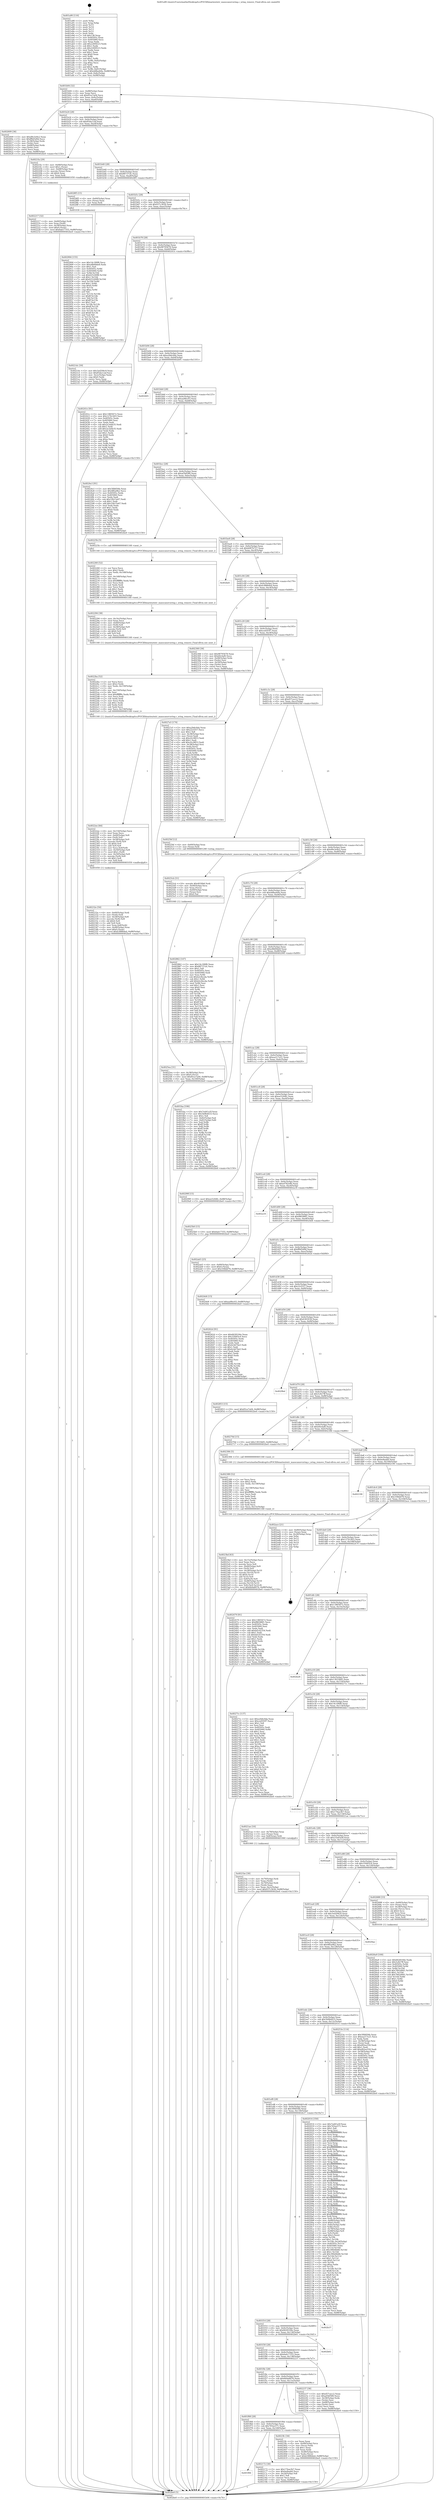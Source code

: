 digraph "0x401a90" {
  label = "0x401a90 (/mnt/c/Users/mathe/Desktop/tcc/POCII/binaries/extr_masscansrcxring.c_xring_remove_Final-ollvm.out::main(0))"
  labelloc = "t"
  node[shape=record]

  Entry [label="",width=0.3,height=0.3,shape=circle,fillcolor=black,style=filled]
  "0x401b04" [label="{
     0x401b04 [32]\l
     | [instrs]\l
     &nbsp;&nbsp;0x401b04 \<+6\>: mov -0x88(%rbp),%eax\l
     &nbsp;&nbsp;0x401b0a \<+2\>: mov %eax,%ecx\l
     &nbsp;&nbsp;0x401b0c \<+6\>: sub $0x85ce7a04,%ecx\l
     &nbsp;&nbsp;0x401b12 \<+6\>: mov %eax,-0x9c(%rbp)\l
     &nbsp;&nbsp;0x401b18 \<+6\>: mov %ecx,-0xa0(%rbp)\l
     &nbsp;&nbsp;0x401b1e \<+6\>: je 0000000000402609 \<main+0xb79\>\l
  }"]
  "0x402609" [label="{
     0x402609 [36]\l
     | [instrs]\l
     &nbsp;&nbsp;0x402609 \<+5\>: mov $0xd9e3e9e2,%eax\l
     &nbsp;&nbsp;0x40260e \<+5\>: mov $0xff9d5d9d,%ecx\l
     &nbsp;&nbsp;0x402613 \<+4\>: mov -0x38(%rbp),%rdx\l
     &nbsp;&nbsp;0x402617 \<+2\>: mov (%rdx),%esi\l
     &nbsp;&nbsp;0x402619 \<+4\>: mov -0x68(%rbp),%rdx\l
     &nbsp;&nbsp;0x40261d \<+2\>: cmp (%rdx),%esi\l
     &nbsp;&nbsp;0x40261f \<+3\>: cmovl %ecx,%eax\l
     &nbsp;&nbsp;0x402622 \<+6\>: mov %eax,-0x88(%rbp)\l
     &nbsp;&nbsp;0x402628 \<+5\>: jmp 0000000000402be0 \<main+0x1150\>\l
  }"]
  "0x401b24" [label="{
     0x401b24 [28]\l
     | [instrs]\l
     &nbsp;&nbsp;0x401b24 \<+5\>: jmp 0000000000401b29 \<main+0x99\>\l
     &nbsp;&nbsp;0x401b29 \<+6\>: mov -0x9c(%rbp),%eax\l
     &nbsp;&nbsp;0x401b2f \<+5\>: sub $0x85da12af,%eax\l
     &nbsp;&nbsp;0x401b34 \<+6\>: mov %eax,-0xa4(%rbp)\l
     &nbsp;&nbsp;0x401b3a \<+6\>: je 00000000004021fa \<main+0x76a\>\l
  }"]
  Exit [label="",width=0.3,height=0.3,shape=circle,fillcolor=black,style=filled,peripheries=2]
  "0x4021fa" [label="{
     0x4021fa [29]\l
     | [instrs]\l
     &nbsp;&nbsp;0x4021fa \<+4\>: mov -0x68(%rbp),%rax\l
     &nbsp;&nbsp;0x4021fe \<+6\>: movl $0x1,(%rax)\l
     &nbsp;&nbsp;0x402204 \<+4\>: mov -0x68(%rbp),%rax\l
     &nbsp;&nbsp;0x402208 \<+3\>: movslq (%rax),%rax\l
     &nbsp;&nbsp;0x40220b \<+4\>: shl $0x4,%rax\l
     &nbsp;&nbsp;0x40220f \<+3\>: mov %rax,%rdi\l
     &nbsp;&nbsp;0x402212 \<+5\>: call 0000000000401050 \<malloc@plt\>\l
     | [calls]\l
     &nbsp;&nbsp;0x401050 \{1\} (unknown)\l
  }"]
  "0x401b40" [label="{
     0x401b40 [28]\l
     | [instrs]\l
     &nbsp;&nbsp;0x401b40 \<+5\>: jmp 0000000000401b45 \<main+0xb5\>\l
     &nbsp;&nbsp;0x401b45 \<+6\>: mov -0x9c(%rbp),%eax\l
     &nbsp;&nbsp;0x401b4b \<+5\>: sub $0x88737cfc,%eax\l
     &nbsp;&nbsp;0x401b50 \<+6\>: mov %eax,-0xa8(%rbp)\l
     &nbsp;&nbsp;0x401b56 \<+6\>: je 00000000004028f5 \<main+0xe65\>\l
  }"]
  "0x402904" [label="{
     0x402904 [155]\l
     | [instrs]\l
     &nbsp;&nbsp;0x402904 \<+5\>: mov $0x14c180f6,%ecx\l
     &nbsp;&nbsp;0x402909 \<+5\>: mov $0xe8b69de8,%edx\l
     &nbsp;&nbsp;0x40290e \<+3\>: mov $0x1,%sil\l
     &nbsp;&nbsp;0x402911 \<+8\>: mov 0x40505c,%r8d\l
     &nbsp;&nbsp;0x402919 \<+8\>: mov 0x405060,%r9d\l
     &nbsp;&nbsp;0x402921 \<+3\>: mov %r8d,%r10d\l
     &nbsp;&nbsp;0x402924 \<+7\>: sub $0x625249f8,%r10d\l
     &nbsp;&nbsp;0x40292b \<+4\>: sub $0x1,%r10d\l
     &nbsp;&nbsp;0x40292f \<+7\>: add $0x625249f8,%r10d\l
     &nbsp;&nbsp;0x402936 \<+4\>: imul %r10d,%r8d\l
     &nbsp;&nbsp;0x40293a \<+4\>: and $0x1,%r8d\l
     &nbsp;&nbsp;0x40293e \<+4\>: cmp $0x0,%r8d\l
     &nbsp;&nbsp;0x402942 \<+4\>: sete %r11b\l
     &nbsp;&nbsp;0x402946 \<+4\>: cmp $0xa,%r9d\l
     &nbsp;&nbsp;0x40294a \<+3\>: setl %bl\l
     &nbsp;&nbsp;0x40294d \<+3\>: mov %r11b,%r14b\l
     &nbsp;&nbsp;0x402950 \<+4\>: xor $0xff,%r14b\l
     &nbsp;&nbsp;0x402954 \<+3\>: mov %bl,%r15b\l
     &nbsp;&nbsp;0x402957 \<+4\>: xor $0xff,%r15b\l
     &nbsp;&nbsp;0x40295b \<+4\>: xor $0x1,%sil\l
     &nbsp;&nbsp;0x40295f \<+3\>: mov %r14b,%r12b\l
     &nbsp;&nbsp;0x402962 \<+4\>: and $0xff,%r12b\l
     &nbsp;&nbsp;0x402966 \<+3\>: and %sil,%r11b\l
     &nbsp;&nbsp;0x402969 \<+3\>: mov %r15b,%r13b\l
     &nbsp;&nbsp;0x40296c \<+4\>: and $0xff,%r13b\l
     &nbsp;&nbsp;0x402970 \<+3\>: and %sil,%bl\l
     &nbsp;&nbsp;0x402973 \<+3\>: or %r11b,%r12b\l
     &nbsp;&nbsp;0x402976 \<+3\>: or %bl,%r13b\l
     &nbsp;&nbsp;0x402979 \<+3\>: xor %r13b,%r12b\l
     &nbsp;&nbsp;0x40297c \<+3\>: or %r15b,%r14b\l
     &nbsp;&nbsp;0x40297f \<+4\>: xor $0xff,%r14b\l
     &nbsp;&nbsp;0x402983 \<+4\>: or $0x1,%sil\l
     &nbsp;&nbsp;0x402987 \<+3\>: and %sil,%r14b\l
     &nbsp;&nbsp;0x40298a \<+3\>: or %r14b,%r12b\l
     &nbsp;&nbsp;0x40298d \<+4\>: test $0x1,%r12b\l
     &nbsp;&nbsp;0x402991 \<+3\>: cmovne %edx,%ecx\l
     &nbsp;&nbsp;0x402994 \<+6\>: mov %ecx,-0x88(%rbp)\l
     &nbsp;&nbsp;0x40299a \<+5\>: jmp 0000000000402be0 \<main+0x1150\>\l
  }"]
  "0x4028f5" [label="{
     0x4028f5 [15]\l
     | [instrs]\l
     &nbsp;&nbsp;0x4028f5 \<+4\>: mov -0x60(%rbp),%rax\l
     &nbsp;&nbsp;0x4028f9 \<+3\>: mov (%rax),%rax\l
     &nbsp;&nbsp;0x4028fc \<+3\>: mov %rax,%rdi\l
     &nbsp;&nbsp;0x4028ff \<+5\>: call 0000000000401030 \<free@plt\>\l
     | [calls]\l
     &nbsp;&nbsp;0x401030 \{1\} (unknown)\l
  }"]
  "0x401b5c" [label="{
     0x401b5c [28]\l
     | [instrs]\l
     &nbsp;&nbsp;0x401b5c \<+5\>: jmp 0000000000401b61 \<main+0xd1\>\l
     &nbsp;&nbsp;0x401b61 \<+6\>: mov -0x9c(%rbp),%eax\l
     &nbsp;&nbsp;0x401b67 \<+5\>: sub $0x937c3b56,%eax\l
     &nbsp;&nbsp;0x401b6c \<+6\>: mov %eax,-0xac(%rbp)\l
     &nbsp;&nbsp;0x401b72 \<+6\>: je 00000000004021dc \<main+0x74c\>\l
  }"]
  "0x4026a9" [label="{
     0x4026a9 [100]\l
     | [instrs]\l
     &nbsp;&nbsp;0x4026a9 \<+5\>: mov $0x6628104e,%edx\l
     &nbsp;&nbsp;0x4026ae \<+5\>: mov $0x5c827ff,%esi\l
     &nbsp;&nbsp;0x4026b3 \<+8\>: mov 0x40505c,%r8d\l
     &nbsp;&nbsp;0x4026bb \<+8\>: mov 0x405060,%r9d\l
     &nbsp;&nbsp;0x4026c3 \<+3\>: mov %r8d,%r10d\l
     &nbsp;&nbsp;0x4026c6 \<+7\>: add $0x7662d061,%r10d\l
     &nbsp;&nbsp;0x4026cd \<+4\>: sub $0x1,%r10d\l
     &nbsp;&nbsp;0x4026d1 \<+7\>: sub $0x7662d061,%r10d\l
     &nbsp;&nbsp;0x4026d8 \<+4\>: imul %r10d,%r8d\l
     &nbsp;&nbsp;0x4026dc \<+4\>: and $0x1,%r8d\l
     &nbsp;&nbsp;0x4026e0 \<+4\>: cmp $0x0,%r8d\l
     &nbsp;&nbsp;0x4026e4 \<+4\>: sete %r11b\l
     &nbsp;&nbsp;0x4026e8 \<+4\>: cmp $0xa,%r9d\l
     &nbsp;&nbsp;0x4026ec \<+3\>: setl %bl\l
     &nbsp;&nbsp;0x4026ef \<+3\>: mov %r11b,%r14b\l
     &nbsp;&nbsp;0x4026f2 \<+3\>: and %bl,%r14b\l
     &nbsp;&nbsp;0x4026f5 \<+3\>: xor %bl,%r11b\l
     &nbsp;&nbsp;0x4026f8 \<+3\>: or %r11b,%r14b\l
     &nbsp;&nbsp;0x4026fb \<+4\>: test $0x1,%r14b\l
     &nbsp;&nbsp;0x4026ff \<+3\>: cmovne %esi,%edx\l
     &nbsp;&nbsp;0x402702 \<+6\>: mov %edx,-0x88(%rbp)\l
     &nbsp;&nbsp;0x402708 \<+5\>: jmp 0000000000402be0 \<main+0x1150\>\l
  }"]
  "0x4021dc" [label="{
     0x4021dc [30]\l
     | [instrs]\l
     &nbsp;&nbsp;0x4021dc \<+5\>: mov $0x3ed294c9,%eax\l
     &nbsp;&nbsp;0x4021e1 \<+5\>: mov $0x85da12af,%ecx\l
     &nbsp;&nbsp;0x4021e6 \<+3\>: mov -0x2c(%rbp),%edx\l
     &nbsp;&nbsp;0x4021e9 \<+3\>: cmp $0x0,%edx\l
     &nbsp;&nbsp;0x4021ec \<+3\>: cmove %ecx,%eax\l
     &nbsp;&nbsp;0x4021ef \<+6\>: mov %eax,-0x88(%rbp)\l
     &nbsp;&nbsp;0x4021f5 \<+5\>: jmp 0000000000402be0 \<main+0x1150\>\l
  }"]
  "0x401b78" [label="{
     0x401b78 [28]\l
     | [instrs]\l
     &nbsp;&nbsp;0x401b78 \<+5\>: jmp 0000000000401b7d \<main+0xed\>\l
     &nbsp;&nbsp;0x401b7d \<+6\>: mov -0x9c(%rbp),%eax\l
     &nbsp;&nbsp;0x401b83 \<+5\>: sub $0x98795678,%eax\l
     &nbsp;&nbsp;0x401b88 \<+6\>: mov %eax,-0xb0(%rbp)\l
     &nbsp;&nbsp;0x401b8e \<+6\>: je 000000000040241e \<main+0x98e\>\l
  }"]
  "0x4025ea" [label="{
     0x4025ea [31]\l
     | [instrs]\l
     &nbsp;&nbsp;0x4025ea \<+4\>: mov -0x38(%rbp),%rcx\l
     &nbsp;&nbsp;0x4025ee \<+6\>: movl $0x0,(%rcx)\l
     &nbsp;&nbsp;0x4025f4 \<+10\>: movl $0x85ce7a04,-0x88(%rbp)\l
     &nbsp;&nbsp;0x4025fe \<+6\>: mov %eax,-0x160(%rbp)\l
     &nbsp;&nbsp;0x402604 \<+5\>: jmp 0000000000402be0 \<main+0x1150\>\l
  }"]
  "0x40241e" [label="{
     0x40241e [91]\l
     | [instrs]\l
     &nbsp;&nbsp;0x40241e \<+5\>: mov $0x13805672,%eax\l
     &nbsp;&nbsp;0x402423 \<+5\>: mov $0x127b1403,%ecx\l
     &nbsp;&nbsp;0x402428 \<+7\>: mov 0x40505c,%edx\l
     &nbsp;&nbsp;0x40242f \<+7\>: mov 0x405060,%esi\l
     &nbsp;&nbsp;0x402436 \<+2\>: mov %edx,%edi\l
     &nbsp;&nbsp;0x402438 \<+6\>: sub $0x2e3abb35,%edi\l
     &nbsp;&nbsp;0x40243e \<+3\>: sub $0x1,%edi\l
     &nbsp;&nbsp;0x402441 \<+6\>: add $0x2e3abb35,%edi\l
     &nbsp;&nbsp;0x402447 \<+3\>: imul %edi,%edx\l
     &nbsp;&nbsp;0x40244a \<+3\>: and $0x1,%edx\l
     &nbsp;&nbsp;0x40244d \<+3\>: cmp $0x0,%edx\l
     &nbsp;&nbsp;0x402450 \<+4\>: sete %r8b\l
     &nbsp;&nbsp;0x402454 \<+3\>: cmp $0xa,%esi\l
     &nbsp;&nbsp;0x402457 \<+4\>: setl %r9b\l
     &nbsp;&nbsp;0x40245b \<+3\>: mov %r8b,%r10b\l
     &nbsp;&nbsp;0x40245e \<+3\>: and %r9b,%r10b\l
     &nbsp;&nbsp;0x402461 \<+3\>: xor %r9b,%r8b\l
     &nbsp;&nbsp;0x402464 \<+3\>: or %r8b,%r10b\l
     &nbsp;&nbsp;0x402467 \<+4\>: test $0x1,%r10b\l
     &nbsp;&nbsp;0x40246b \<+3\>: cmovne %ecx,%eax\l
     &nbsp;&nbsp;0x40246e \<+6\>: mov %eax,-0x88(%rbp)\l
     &nbsp;&nbsp;0x402474 \<+5\>: jmp 0000000000402be0 \<main+0x1150\>\l
  }"]
  "0x401b94" [label="{
     0x401b94 [28]\l
     | [instrs]\l
     &nbsp;&nbsp;0x401b94 \<+5\>: jmp 0000000000401b99 \<main+0x109\>\l
     &nbsp;&nbsp;0x401b99 \<+6\>: mov -0x9c(%rbp),%eax\l
     &nbsp;&nbsp;0x401b9f \<+5\>: sub $0xa2b6c0da,%eax\l
     &nbsp;&nbsp;0x401ba4 \<+6\>: mov %eax,-0xb4(%rbp)\l
     &nbsp;&nbsp;0x401baa \<+6\>: je 0000000000402b91 \<main+0x1101\>\l
  }"]
  "0x4025cb" [label="{
     0x4025cb [31]\l
     | [instrs]\l
     &nbsp;&nbsp;0x4025cb \<+10\>: movabs $0x4030b6,%rdi\l
     &nbsp;&nbsp;0x4025d5 \<+4\>: mov -0x40(%rbp),%rcx\l
     &nbsp;&nbsp;0x4025d9 \<+3\>: mov %rax,(%rcx)\l
     &nbsp;&nbsp;0x4025dc \<+4\>: mov -0x40(%rbp),%rax\l
     &nbsp;&nbsp;0x4025e0 \<+3\>: mov (%rax),%rsi\l
     &nbsp;&nbsp;0x4025e3 \<+2\>: mov $0x0,%al\l
     &nbsp;&nbsp;0x4025e5 \<+5\>: call 0000000000401040 \<printf@plt\>\l
     | [calls]\l
     &nbsp;&nbsp;0x401040 \{1\} (unknown)\l
  }"]
  "0x402b91" [label="{
     0x402b91\l
  }", style=dashed]
  "0x401bb0" [label="{
     0x401bb0 [28]\l
     | [instrs]\l
     &nbsp;&nbsp;0x401bb0 \<+5\>: jmp 0000000000401bb5 \<main+0x125\>\l
     &nbsp;&nbsp;0x401bb5 \<+6\>: mov -0x9c(%rbp),%eax\l
     &nbsp;&nbsp;0x401bbb \<+5\>: sub $0xaa9fec03,%eax\l
     &nbsp;&nbsp;0x401bc0 \<+6\>: mov %eax,-0xb8(%rbp)\l
     &nbsp;&nbsp;0x401bc6 \<+6\>: je 00000000004024e3 \<main+0xa53\>\l
  }"]
  "0x4023bd" [label="{
     0x4023bd [63]\l
     | [instrs]\l
     &nbsp;&nbsp;0x4023bd \<+6\>: mov -0x15c(%rbp),%ecx\l
     &nbsp;&nbsp;0x4023c3 \<+3\>: imul %eax,%ecx\l
     &nbsp;&nbsp;0x4023c6 \<+3\>: movslq %ecx,%r8\l
     &nbsp;&nbsp;0x4023c9 \<+4\>: mov -0x60(%rbp),%r9\l
     &nbsp;&nbsp;0x4023cd \<+3\>: mov (%r9),%r9\l
     &nbsp;&nbsp;0x4023d0 \<+4\>: mov -0x58(%rbp),%r10\l
     &nbsp;&nbsp;0x4023d4 \<+3\>: movslq (%r10),%r10\l
     &nbsp;&nbsp;0x4023d7 \<+4\>: shl $0x4,%r10\l
     &nbsp;&nbsp;0x4023db \<+3\>: add %r10,%r9\l
     &nbsp;&nbsp;0x4023de \<+4\>: mov 0x8(%r9),%r9\l
     &nbsp;&nbsp;0x4023e2 \<+4\>: mov -0x48(%rbp),%r10\l
     &nbsp;&nbsp;0x4023e6 \<+3\>: movslq (%r10),%r10\l
     &nbsp;&nbsp;0x4023e9 \<+4\>: mov %r8,(%r9,%r10,8)\l
     &nbsp;&nbsp;0x4023ed \<+10\>: movl $0x6b9a8976,-0x88(%rbp)\l
     &nbsp;&nbsp;0x4023f7 \<+5\>: jmp 0000000000402be0 \<main+0x1150\>\l
  }"]
  "0x4024e3" [label="{
     0x4024e3 [91]\l
     | [instrs]\l
     &nbsp;&nbsp;0x4024e3 \<+5\>: mov $0x5f0fd56b,%eax\l
     &nbsp;&nbsp;0x4024e8 \<+5\>: mov $0x4ff2a9b2,%ecx\l
     &nbsp;&nbsp;0x4024ed \<+7\>: mov 0x40505c,%edx\l
     &nbsp;&nbsp;0x4024f4 \<+7\>: mov 0x405060,%esi\l
     &nbsp;&nbsp;0x4024fb \<+2\>: mov %edx,%edi\l
     &nbsp;&nbsp;0x4024fd \<+6\>: sub $0x10b15e67,%edi\l
     &nbsp;&nbsp;0x402503 \<+3\>: sub $0x1,%edi\l
     &nbsp;&nbsp;0x402506 \<+6\>: add $0x10b15e67,%edi\l
     &nbsp;&nbsp;0x40250c \<+3\>: imul %edi,%edx\l
     &nbsp;&nbsp;0x40250f \<+3\>: and $0x1,%edx\l
     &nbsp;&nbsp;0x402512 \<+3\>: cmp $0x0,%edx\l
     &nbsp;&nbsp;0x402515 \<+4\>: sete %r8b\l
     &nbsp;&nbsp;0x402519 \<+3\>: cmp $0xa,%esi\l
     &nbsp;&nbsp;0x40251c \<+4\>: setl %r9b\l
     &nbsp;&nbsp;0x402520 \<+3\>: mov %r8b,%r10b\l
     &nbsp;&nbsp;0x402523 \<+3\>: and %r9b,%r10b\l
     &nbsp;&nbsp;0x402526 \<+3\>: xor %r9b,%r8b\l
     &nbsp;&nbsp;0x402529 \<+3\>: or %r8b,%r10b\l
     &nbsp;&nbsp;0x40252c \<+4\>: test $0x1,%r10b\l
     &nbsp;&nbsp;0x402530 \<+3\>: cmovne %ecx,%eax\l
     &nbsp;&nbsp;0x402533 \<+6\>: mov %eax,-0x88(%rbp)\l
     &nbsp;&nbsp;0x402539 \<+5\>: jmp 0000000000402be0 \<main+0x1150\>\l
  }"]
  "0x401bcc" [label="{
     0x401bcc [28]\l
     | [instrs]\l
     &nbsp;&nbsp;0x401bcc \<+5\>: jmp 0000000000401bd1 \<main+0x141\>\l
     &nbsp;&nbsp;0x401bd1 \<+6\>: mov -0x9c(%rbp),%eax\l
     &nbsp;&nbsp;0x401bd7 \<+5\>: sub $0xaf3bf580,%eax\l
     &nbsp;&nbsp;0x401bdc \<+6\>: mov %eax,-0xbc(%rbp)\l
     &nbsp;&nbsp;0x401be2 \<+6\>: je 000000000040225b \<main+0x7cb\>\l
  }"]
  "0x402389" [label="{
     0x402389 [52]\l
     | [instrs]\l
     &nbsp;&nbsp;0x402389 \<+2\>: xor %ecx,%ecx\l
     &nbsp;&nbsp;0x40238b \<+5\>: mov $0x2,%edx\l
     &nbsp;&nbsp;0x402390 \<+6\>: mov %edx,-0x158(%rbp)\l
     &nbsp;&nbsp;0x402396 \<+1\>: cltd\l
     &nbsp;&nbsp;0x402397 \<+6\>: mov -0x158(%rbp),%esi\l
     &nbsp;&nbsp;0x40239d \<+2\>: idiv %esi\l
     &nbsp;&nbsp;0x40239f \<+6\>: imul $0xfffffffe,%edx,%edx\l
     &nbsp;&nbsp;0x4023a5 \<+2\>: mov %ecx,%edi\l
     &nbsp;&nbsp;0x4023a7 \<+2\>: sub %edx,%edi\l
     &nbsp;&nbsp;0x4023a9 \<+2\>: mov %ecx,%edx\l
     &nbsp;&nbsp;0x4023ab \<+3\>: sub $0x1,%edx\l
     &nbsp;&nbsp;0x4023ae \<+2\>: add %edx,%edi\l
     &nbsp;&nbsp;0x4023b0 \<+2\>: sub %edi,%ecx\l
     &nbsp;&nbsp;0x4023b2 \<+6\>: mov %ecx,-0x15c(%rbp)\l
     &nbsp;&nbsp;0x4023b8 \<+5\>: call 0000000000401160 \<next_i\>\l
     | [calls]\l
     &nbsp;&nbsp;0x401160 \{1\} (/mnt/c/Users/mathe/Desktop/tcc/POCII/binaries/extr_masscansrcxring.c_xring_remove_Final-ollvm.out::next_i)\l
  }"]
  "0x40225b" [label="{
     0x40225b [5]\l
     | [instrs]\l
     &nbsp;&nbsp;0x40225b \<+5\>: call 0000000000401160 \<next_i\>\l
     | [calls]\l
     &nbsp;&nbsp;0x401160 \{1\} (/mnt/c/Users/mathe/Desktop/tcc/POCII/binaries/extr_masscansrcxring.c_xring_remove_Final-ollvm.out::next_i)\l
  }"]
  "0x401be8" [label="{
     0x401be8 [28]\l
     | [instrs]\l
     &nbsp;&nbsp;0x401be8 \<+5\>: jmp 0000000000401bed \<main+0x15d\>\l
     &nbsp;&nbsp;0x401bed \<+6\>: mov -0x9c(%rbp),%eax\l
     &nbsp;&nbsp;0x401bf3 \<+5\>: sub $0xb087b727,%eax\l
     &nbsp;&nbsp;0x401bf8 \<+6\>: mov %eax,-0xc0(%rbp)\l
     &nbsp;&nbsp;0x401bfe \<+6\>: je 0000000000402bd1 \<main+0x1141\>\l
  }"]
  "0x40232e" [label="{
     0x40232e [50]\l
     | [instrs]\l
     &nbsp;&nbsp;0x40232e \<+4\>: mov -0x60(%rbp),%rdi\l
     &nbsp;&nbsp;0x402332 \<+3\>: mov (%rdi),%rdi\l
     &nbsp;&nbsp;0x402335 \<+4\>: mov -0x58(%rbp),%r8\l
     &nbsp;&nbsp;0x402339 \<+3\>: movslq (%r8),%r8\l
     &nbsp;&nbsp;0x40233c \<+4\>: shl $0x4,%r8\l
     &nbsp;&nbsp;0x402340 \<+3\>: add %r8,%rdi\l
     &nbsp;&nbsp;0x402343 \<+4\>: mov %rax,0x8(%rdi)\l
     &nbsp;&nbsp;0x402347 \<+4\>: mov -0x48(%rbp),%rax\l
     &nbsp;&nbsp;0x40234b \<+6\>: movl $0x0,(%rax)\l
     &nbsp;&nbsp;0x402351 \<+10\>: movl $0xb3886ded,-0x88(%rbp)\l
     &nbsp;&nbsp;0x40235b \<+5\>: jmp 0000000000402be0 \<main+0x1150\>\l
  }"]
  "0x402bd1" [label="{
     0x402bd1\l
  }", style=dashed]
  "0x401c04" [label="{
     0x401c04 [28]\l
     | [instrs]\l
     &nbsp;&nbsp;0x401c04 \<+5\>: jmp 0000000000401c09 \<main+0x179\>\l
     &nbsp;&nbsp;0x401c09 \<+6\>: mov -0x9c(%rbp),%eax\l
     &nbsp;&nbsp;0x401c0f \<+5\>: sub $0xb3886ded,%eax\l
     &nbsp;&nbsp;0x401c14 \<+6\>: mov %eax,-0xc4(%rbp)\l
     &nbsp;&nbsp;0x401c1a \<+6\>: je 0000000000402360 \<main+0x8d0\>\l
  }"]
  "0x4022ee" [label="{
     0x4022ee [64]\l
     | [instrs]\l
     &nbsp;&nbsp;0x4022ee \<+6\>: mov -0x154(%rbp),%ecx\l
     &nbsp;&nbsp;0x4022f4 \<+3\>: imul %eax,%ecx\l
     &nbsp;&nbsp;0x4022f7 \<+4\>: mov -0x60(%rbp),%r8\l
     &nbsp;&nbsp;0x4022fb \<+3\>: mov (%r8),%r8\l
     &nbsp;&nbsp;0x4022fe \<+4\>: mov -0x58(%rbp),%r9\l
     &nbsp;&nbsp;0x402302 \<+3\>: movslq (%r9),%r9\l
     &nbsp;&nbsp;0x402305 \<+4\>: shl $0x4,%r9\l
     &nbsp;&nbsp;0x402309 \<+3\>: add %r9,%r8\l
     &nbsp;&nbsp;0x40230c \<+4\>: mov %ecx,0x4(%r8)\l
     &nbsp;&nbsp;0x402310 \<+4\>: mov -0x50(%rbp),%r8\l
     &nbsp;&nbsp;0x402314 \<+7\>: movl $0x1,(%r8)\l
     &nbsp;&nbsp;0x40231b \<+4\>: mov -0x50(%rbp),%r8\l
     &nbsp;&nbsp;0x40231f \<+3\>: movslq (%r8),%r8\l
     &nbsp;&nbsp;0x402322 \<+4\>: shl $0x3,%r8\l
     &nbsp;&nbsp;0x402326 \<+3\>: mov %r8,%rdi\l
     &nbsp;&nbsp;0x402329 \<+5\>: call 0000000000401050 \<malloc@plt\>\l
     | [calls]\l
     &nbsp;&nbsp;0x401050 \{1\} (unknown)\l
  }"]
  "0x402360" [label="{
     0x402360 [36]\l
     | [instrs]\l
     &nbsp;&nbsp;0x402360 \<+5\>: mov $0x98795678,%eax\l
     &nbsp;&nbsp;0x402365 \<+5\>: mov $0xb9c4af0,%ecx\l
     &nbsp;&nbsp;0x40236a \<+4\>: mov -0x48(%rbp),%rdx\l
     &nbsp;&nbsp;0x40236e \<+2\>: mov (%rdx),%esi\l
     &nbsp;&nbsp;0x402370 \<+4\>: mov -0x50(%rbp),%rdx\l
     &nbsp;&nbsp;0x402374 \<+2\>: cmp (%rdx),%esi\l
     &nbsp;&nbsp;0x402376 \<+3\>: cmovl %ecx,%eax\l
     &nbsp;&nbsp;0x402379 \<+6\>: mov %eax,-0x88(%rbp)\l
     &nbsp;&nbsp;0x40237f \<+5\>: jmp 0000000000402be0 \<main+0x1150\>\l
  }"]
  "0x401c20" [label="{
     0x401c20 [28]\l
     | [instrs]\l
     &nbsp;&nbsp;0x401c20 \<+5\>: jmp 0000000000401c25 \<main+0x195\>\l
     &nbsp;&nbsp;0x401c25 \<+6\>: mov -0x9c(%rbp),%eax\l
     &nbsp;&nbsp;0x401c2b \<+5\>: sub $0xced5f3f7,%eax\l
     &nbsp;&nbsp;0x401c30 \<+6\>: mov %eax,-0xc8(%rbp)\l
     &nbsp;&nbsp;0x401c36 \<+6\>: je 00000000004027a5 \<main+0xd15\>\l
  }"]
  "0x4022ba" [label="{
     0x4022ba [52]\l
     | [instrs]\l
     &nbsp;&nbsp;0x4022ba \<+2\>: xor %ecx,%ecx\l
     &nbsp;&nbsp;0x4022bc \<+5\>: mov $0x2,%edx\l
     &nbsp;&nbsp;0x4022c1 \<+6\>: mov %edx,-0x150(%rbp)\l
     &nbsp;&nbsp;0x4022c7 \<+1\>: cltd\l
     &nbsp;&nbsp;0x4022c8 \<+6\>: mov -0x150(%rbp),%esi\l
     &nbsp;&nbsp;0x4022ce \<+2\>: idiv %esi\l
     &nbsp;&nbsp;0x4022d0 \<+6\>: imul $0xfffffffe,%edx,%edx\l
     &nbsp;&nbsp;0x4022d6 \<+2\>: mov %ecx,%edi\l
     &nbsp;&nbsp;0x4022d8 \<+2\>: sub %edx,%edi\l
     &nbsp;&nbsp;0x4022da \<+2\>: mov %ecx,%edx\l
     &nbsp;&nbsp;0x4022dc \<+3\>: sub $0x1,%edx\l
     &nbsp;&nbsp;0x4022df \<+2\>: add %edx,%edi\l
     &nbsp;&nbsp;0x4022e1 \<+2\>: sub %edi,%ecx\l
     &nbsp;&nbsp;0x4022e3 \<+6\>: mov %ecx,-0x154(%rbp)\l
     &nbsp;&nbsp;0x4022e9 \<+5\>: call 0000000000401160 \<next_i\>\l
     | [calls]\l
     &nbsp;&nbsp;0x401160 \{1\} (/mnt/c/Users/mathe/Desktop/tcc/POCII/binaries/extr_masscansrcxring.c_xring_remove_Final-ollvm.out::next_i)\l
  }"]
  "0x4027a5" [label="{
     0x4027a5 [174]\l
     | [instrs]\l
     &nbsp;&nbsp;0x4027a5 \<+5\>: mov $0xa2b6c0da,%eax\l
     &nbsp;&nbsp;0x4027aa \<+5\>: mov $0x22cf357,%ecx\l
     &nbsp;&nbsp;0x4027af \<+2\>: mov $0x1,%dl\l
     &nbsp;&nbsp;0x4027b1 \<+4\>: mov -0x38(%rbp),%rsi\l
     &nbsp;&nbsp;0x4027b5 \<+2\>: mov (%rsi),%edi\l
     &nbsp;&nbsp;0x4027b7 \<+6\>: sub $0xcfcc9853,%edi\l
     &nbsp;&nbsp;0x4027bd \<+3\>: add $0x1,%edi\l
     &nbsp;&nbsp;0x4027c0 \<+6\>: add $0xcfcc9853,%edi\l
     &nbsp;&nbsp;0x4027c6 \<+4\>: mov -0x38(%rbp),%rsi\l
     &nbsp;&nbsp;0x4027ca \<+2\>: mov %edi,(%rsi)\l
     &nbsp;&nbsp;0x4027cc \<+7\>: mov 0x40505c,%edi\l
     &nbsp;&nbsp;0x4027d3 \<+8\>: mov 0x405060,%r8d\l
     &nbsp;&nbsp;0x4027db \<+3\>: mov %edi,%r9d\l
     &nbsp;&nbsp;0x4027de \<+7\>: add $0xe303494b,%r9d\l
     &nbsp;&nbsp;0x4027e5 \<+4\>: sub $0x1,%r9d\l
     &nbsp;&nbsp;0x4027e9 \<+7\>: sub $0xe303494b,%r9d\l
     &nbsp;&nbsp;0x4027f0 \<+4\>: imul %r9d,%edi\l
     &nbsp;&nbsp;0x4027f4 \<+3\>: and $0x1,%edi\l
     &nbsp;&nbsp;0x4027f7 \<+3\>: cmp $0x0,%edi\l
     &nbsp;&nbsp;0x4027fa \<+4\>: sete %r10b\l
     &nbsp;&nbsp;0x4027fe \<+4\>: cmp $0xa,%r8d\l
     &nbsp;&nbsp;0x402802 \<+4\>: setl %r11b\l
     &nbsp;&nbsp;0x402806 \<+3\>: mov %r10b,%bl\l
     &nbsp;&nbsp;0x402809 \<+3\>: xor $0xff,%bl\l
     &nbsp;&nbsp;0x40280c \<+3\>: mov %r11b,%r14b\l
     &nbsp;&nbsp;0x40280f \<+4\>: xor $0xff,%r14b\l
     &nbsp;&nbsp;0x402813 \<+3\>: xor $0x0,%dl\l
     &nbsp;&nbsp;0x402816 \<+3\>: mov %bl,%r15b\l
     &nbsp;&nbsp;0x402819 \<+4\>: and $0x0,%r15b\l
     &nbsp;&nbsp;0x40281d \<+3\>: and %dl,%r10b\l
     &nbsp;&nbsp;0x402820 \<+3\>: mov %r14b,%r12b\l
     &nbsp;&nbsp;0x402823 \<+4\>: and $0x0,%r12b\l
     &nbsp;&nbsp;0x402827 \<+3\>: and %dl,%r11b\l
     &nbsp;&nbsp;0x40282a \<+3\>: or %r10b,%r15b\l
     &nbsp;&nbsp;0x40282d \<+3\>: or %r11b,%r12b\l
     &nbsp;&nbsp;0x402830 \<+3\>: xor %r12b,%r15b\l
     &nbsp;&nbsp;0x402833 \<+3\>: or %r14b,%bl\l
     &nbsp;&nbsp;0x402836 \<+3\>: xor $0xff,%bl\l
     &nbsp;&nbsp;0x402839 \<+3\>: or $0x0,%dl\l
     &nbsp;&nbsp;0x40283c \<+2\>: and %dl,%bl\l
     &nbsp;&nbsp;0x40283e \<+3\>: or %bl,%r15b\l
     &nbsp;&nbsp;0x402841 \<+4\>: test $0x1,%r15b\l
     &nbsp;&nbsp;0x402845 \<+3\>: cmovne %ecx,%eax\l
     &nbsp;&nbsp;0x402848 \<+6\>: mov %eax,-0x88(%rbp)\l
     &nbsp;&nbsp;0x40284e \<+5\>: jmp 0000000000402be0 \<main+0x1150\>\l
  }"]
  "0x401c3c" [label="{
     0x401c3c [28]\l
     | [instrs]\l
     &nbsp;&nbsp;0x401c3c \<+5\>: jmp 0000000000401c41 \<main+0x1b1\>\l
     &nbsp;&nbsp;0x401c41 \<+6\>: mov -0x9c(%rbp),%eax\l
     &nbsp;&nbsp;0x401c47 \<+5\>: sub $0xd57cecc2,%eax\l
     &nbsp;&nbsp;0x401c4c \<+6\>: mov %eax,-0xcc(%rbp)\l
     &nbsp;&nbsp;0x401c52 \<+6\>: je 00000000004025bf \<main+0xb2f\>\l
  }"]
  "0x402294" [label="{
     0x402294 [38]\l
     | [instrs]\l
     &nbsp;&nbsp;0x402294 \<+6\>: mov -0x14c(%rbp),%ecx\l
     &nbsp;&nbsp;0x40229a \<+3\>: imul %eax,%ecx\l
     &nbsp;&nbsp;0x40229d \<+4\>: mov -0x60(%rbp),%r8\l
     &nbsp;&nbsp;0x4022a1 \<+3\>: mov (%r8),%r8\l
     &nbsp;&nbsp;0x4022a4 \<+4\>: mov -0x58(%rbp),%r9\l
     &nbsp;&nbsp;0x4022a8 \<+3\>: movslq (%r9),%r9\l
     &nbsp;&nbsp;0x4022ab \<+4\>: shl $0x4,%r9\l
     &nbsp;&nbsp;0x4022af \<+3\>: add %r9,%r8\l
     &nbsp;&nbsp;0x4022b2 \<+3\>: mov %ecx,(%r8)\l
     &nbsp;&nbsp;0x4022b5 \<+5\>: call 0000000000401160 \<next_i\>\l
     | [calls]\l
     &nbsp;&nbsp;0x401160 \{1\} (/mnt/c/Users/mathe/Desktop/tcc/POCII/binaries/extr_masscansrcxring.c_xring_remove_Final-ollvm.out::next_i)\l
  }"]
  "0x4025bf" [label="{
     0x4025bf [12]\l
     | [instrs]\l
     &nbsp;&nbsp;0x4025bf \<+4\>: mov -0x60(%rbp),%rax\l
     &nbsp;&nbsp;0x4025c3 \<+3\>: mov (%rax),%rdi\l
     &nbsp;&nbsp;0x4025c6 \<+5\>: call 0000000000401240 \<xring_remove\>\l
     | [calls]\l
     &nbsp;&nbsp;0x401240 \{1\} (/mnt/c/Users/mathe/Desktop/tcc/POCII/binaries/extr_masscansrcxring.c_xring_remove_Final-ollvm.out::xring_remove)\l
  }"]
  "0x401c58" [label="{
     0x401c58 [28]\l
     | [instrs]\l
     &nbsp;&nbsp;0x401c58 \<+5\>: jmp 0000000000401c5d \<main+0x1cd\>\l
     &nbsp;&nbsp;0x401c5d \<+6\>: mov -0x9c(%rbp),%eax\l
     &nbsp;&nbsp;0x401c63 \<+5\>: sub $0xd9e3e9e2,%eax\l
     &nbsp;&nbsp;0x401c68 \<+6\>: mov %eax,-0xd0(%rbp)\l
     &nbsp;&nbsp;0x401c6e \<+6\>: je 0000000000402862 \<main+0xdd2\>\l
  }"]
  "0x402260" [label="{
     0x402260 [52]\l
     | [instrs]\l
     &nbsp;&nbsp;0x402260 \<+2\>: xor %ecx,%ecx\l
     &nbsp;&nbsp;0x402262 \<+5\>: mov $0x2,%edx\l
     &nbsp;&nbsp;0x402267 \<+6\>: mov %edx,-0x148(%rbp)\l
     &nbsp;&nbsp;0x40226d \<+1\>: cltd\l
     &nbsp;&nbsp;0x40226e \<+6\>: mov -0x148(%rbp),%esi\l
     &nbsp;&nbsp;0x402274 \<+2\>: idiv %esi\l
     &nbsp;&nbsp;0x402276 \<+6\>: imul $0xfffffffe,%edx,%edx\l
     &nbsp;&nbsp;0x40227c \<+2\>: mov %ecx,%edi\l
     &nbsp;&nbsp;0x40227e \<+2\>: sub %edx,%edi\l
     &nbsp;&nbsp;0x402280 \<+2\>: mov %ecx,%edx\l
     &nbsp;&nbsp;0x402282 \<+3\>: sub $0x1,%edx\l
     &nbsp;&nbsp;0x402285 \<+2\>: add %edx,%edi\l
     &nbsp;&nbsp;0x402287 \<+2\>: sub %edi,%ecx\l
     &nbsp;&nbsp;0x402289 \<+6\>: mov %ecx,-0x14c(%rbp)\l
     &nbsp;&nbsp;0x40228f \<+5\>: call 0000000000401160 \<next_i\>\l
     | [calls]\l
     &nbsp;&nbsp;0x401160 \{1\} (/mnt/c/Users/mathe/Desktop/tcc/POCII/binaries/extr_masscansrcxring.c_xring_remove_Final-ollvm.out::next_i)\l
  }"]
  "0x402862" [label="{
     0x402862 [147]\l
     | [instrs]\l
     &nbsp;&nbsp;0x402862 \<+5\>: mov $0x14c180f6,%eax\l
     &nbsp;&nbsp;0x402867 \<+5\>: mov $0x88737cfc,%ecx\l
     &nbsp;&nbsp;0x40286c \<+2\>: mov $0x1,%dl\l
     &nbsp;&nbsp;0x40286e \<+7\>: mov 0x40505c,%esi\l
     &nbsp;&nbsp;0x402875 \<+7\>: mov 0x405060,%edi\l
     &nbsp;&nbsp;0x40287c \<+3\>: mov %esi,%r8d\l
     &nbsp;&nbsp;0x40287f \<+7\>: sub $0xb2c8ecda,%r8d\l
     &nbsp;&nbsp;0x402886 \<+4\>: sub $0x1,%r8d\l
     &nbsp;&nbsp;0x40288a \<+7\>: add $0xb2c8ecda,%r8d\l
     &nbsp;&nbsp;0x402891 \<+4\>: imul %r8d,%esi\l
     &nbsp;&nbsp;0x402895 \<+3\>: and $0x1,%esi\l
     &nbsp;&nbsp;0x402898 \<+3\>: cmp $0x0,%esi\l
     &nbsp;&nbsp;0x40289b \<+4\>: sete %r9b\l
     &nbsp;&nbsp;0x40289f \<+3\>: cmp $0xa,%edi\l
     &nbsp;&nbsp;0x4028a2 \<+4\>: setl %r10b\l
     &nbsp;&nbsp;0x4028a6 \<+3\>: mov %r9b,%r11b\l
     &nbsp;&nbsp;0x4028a9 \<+4\>: xor $0xff,%r11b\l
     &nbsp;&nbsp;0x4028ad \<+3\>: mov %r10b,%bl\l
     &nbsp;&nbsp;0x4028b0 \<+3\>: xor $0xff,%bl\l
     &nbsp;&nbsp;0x4028b3 \<+3\>: xor $0x0,%dl\l
     &nbsp;&nbsp;0x4028b6 \<+3\>: mov %r11b,%r14b\l
     &nbsp;&nbsp;0x4028b9 \<+4\>: and $0x0,%r14b\l
     &nbsp;&nbsp;0x4028bd \<+3\>: and %dl,%r9b\l
     &nbsp;&nbsp;0x4028c0 \<+3\>: mov %bl,%r15b\l
     &nbsp;&nbsp;0x4028c3 \<+4\>: and $0x0,%r15b\l
     &nbsp;&nbsp;0x4028c7 \<+3\>: and %dl,%r10b\l
     &nbsp;&nbsp;0x4028ca \<+3\>: or %r9b,%r14b\l
     &nbsp;&nbsp;0x4028cd \<+3\>: or %r10b,%r15b\l
     &nbsp;&nbsp;0x4028d0 \<+3\>: xor %r15b,%r14b\l
     &nbsp;&nbsp;0x4028d3 \<+3\>: or %bl,%r11b\l
     &nbsp;&nbsp;0x4028d6 \<+4\>: xor $0xff,%r11b\l
     &nbsp;&nbsp;0x4028da \<+3\>: or $0x0,%dl\l
     &nbsp;&nbsp;0x4028dd \<+3\>: and %dl,%r11b\l
     &nbsp;&nbsp;0x4028e0 \<+3\>: or %r11b,%r14b\l
     &nbsp;&nbsp;0x4028e3 \<+4\>: test $0x1,%r14b\l
     &nbsp;&nbsp;0x4028e7 \<+3\>: cmovne %ecx,%eax\l
     &nbsp;&nbsp;0x4028ea \<+6\>: mov %eax,-0x88(%rbp)\l
     &nbsp;&nbsp;0x4028f0 \<+5\>: jmp 0000000000402be0 \<main+0x1150\>\l
  }"]
  "0x401c74" [label="{
     0x401c74 [28]\l
     | [instrs]\l
     &nbsp;&nbsp;0x401c74 \<+5\>: jmp 0000000000401c79 \<main+0x1e9\>\l
     &nbsp;&nbsp;0x401c79 \<+6\>: mov -0x9c(%rbp),%eax\l
     &nbsp;&nbsp;0x401c7f \<+5\>: sub $0xdd8aeb9a,%eax\l
     &nbsp;&nbsp;0x401c84 \<+6\>: mov %eax,-0xd4(%rbp)\l
     &nbsp;&nbsp;0x401c8a \<+6\>: je 0000000000401faa \<main+0x51a\>\l
  }"]
  "0x402217" [label="{
     0x402217 [32]\l
     | [instrs]\l
     &nbsp;&nbsp;0x402217 \<+4\>: mov -0x60(%rbp),%rdi\l
     &nbsp;&nbsp;0x40221b \<+3\>: mov %rax,(%rdi)\l
     &nbsp;&nbsp;0x40221e \<+4\>: mov -0x58(%rbp),%rax\l
     &nbsp;&nbsp;0x402222 \<+6\>: movl $0x0,(%rax)\l
     &nbsp;&nbsp;0x402228 \<+10\>: movl $0x6ab17355,-0x88(%rbp)\l
     &nbsp;&nbsp;0x402232 \<+5\>: jmp 0000000000402be0 \<main+0x1150\>\l
  }"]
  "0x401faa" [label="{
     0x401faa [106]\l
     | [instrs]\l
     &nbsp;&nbsp;0x401faa \<+5\>: mov $0x7ed41a5f,%eax\l
     &nbsp;&nbsp;0x401faf \<+5\>: mov $0x5b9b4433,%ecx\l
     &nbsp;&nbsp;0x401fb4 \<+2\>: mov $0x1,%dl\l
     &nbsp;&nbsp;0x401fb6 \<+7\>: mov -0x82(%rbp),%sil\l
     &nbsp;&nbsp;0x401fbd \<+7\>: mov -0x81(%rbp),%dil\l
     &nbsp;&nbsp;0x401fc4 \<+3\>: mov %sil,%r8b\l
     &nbsp;&nbsp;0x401fc7 \<+4\>: xor $0xff,%r8b\l
     &nbsp;&nbsp;0x401fcb \<+3\>: mov %dil,%r9b\l
     &nbsp;&nbsp;0x401fce \<+4\>: xor $0xff,%r9b\l
     &nbsp;&nbsp;0x401fd2 \<+3\>: xor $0x1,%dl\l
     &nbsp;&nbsp;0x401fd5 \<+3\>: mov %r8b,%r10b\l
     &nbsp;&nbsp;0x401fd8 \<+4\>: and $0xff,%r10b\l
     &nbsp;&nbsp;0x401fdc \<+3\>: and %dl,%sil\l
     &nbsp;&nbsp;0x401fdf \<+3\>: mov %r9b,%r11b\l
     &nbsp;&nbsp;0x401fe2 \<+4\>: and $0xff,%r11b\l
     &nbsp;&nbsp;0x401fe6 \<+3\>: and %dl,%dil\l
     &nbsp;&nbsp;0x401fe9 \<+3\>: or %sil,%r10b\l
     &nbsp;&nbsp;0x401fec \<+3\>: or %dil,%r11b\l
     &nbsp;&nbsp;0x401fef \<+3\>: xor %r11b,%r10b\l
     &nbsp;&nbsp;0x401ff2 \<+3\>: or %r9b,%r8b\l
     &nbsp;&nbsp;0x401ff5 \<+4\>: xor $0xff,%r8b\l
     &nbsp;&nbsp;0x401ff9 \<+3\>: or $0x1,%dl\l
     &nbsp;&nbsp;0x401ffc \<+3\>: and %dl,%r8b\l
     &nbsp;&nbsp;0x401fff \<+3\>: or %r8b,%r10b\l
     &nbsp;&nbsp;0x402002 \<+4\>: test $0x1,%r10b\l
     &nbsp;&nbsp;0x402006 \<+3\>: cmovne %ecx,%eax\l
     &nbsp;&nbsp;0x402009 \<+6\>: mov %eax,-0x88(%rbp)\l
     &nbsp;&nbsp;0x40200f \<+5\>: jmp 0000000000402be0 \<main+0x1150\>\l
  }"]
  "0x401c90" [label="{
     0x401c90 [28]\l
     | [instrs]\l
     &nbsp;&nbsp;0x401c90 \<+5\>: jmp 0000000000401c95 \<main+0x205\>\l
     &nbsp;&nbsp;0x401c95 \<+6\>: mov -0x9c(%rbp),%eax\l
     &nbsp;&nbsp;0x401c9b \<+5\>: sub $0xe8b69de8,%eax\l
     &nbsp;&nbsp;0x401ca0 \<+6\>: mov %eax,-0xd8(%rbp)\l
     &nbsp;&nbsp;0x401ca6 \<+6\>: je 000000000040299f \<main+0xf0f\>\l
  }"]
  "0x402be0" [label="{
     0x402be0 [5]\l
     | [instrs]\l
     &nbsp;&nbsp;0x402be0 \<+5\>: jmp 0000000000401b04 \<main+0x74\>\l
  }"]
  "0x401a90" [label="{
     0x401a90 [116]\l
     | [instrs]\l
     &nbsp;&nbsp;0x401a90 \<+1\>: push %rbp\l
     &nbsp;&nbsp;0x401a91 \<+3\>: mov %rsp,%rbp\l
     &nbsp;&nbsp;0x401a94 \<+2\>: push %r15\l
     &nbsp;&nbsp;0x401a96 \<+2\>: push %r14\l
     &nbsp;&nbsp;0x401a98 \<+2\>: push %r13\l
     &nbsp;&nbsp;0x401a9a \<+2\>: push %r12\l
     &nbsp;&nbsp;0x401a9c \<+1\>: push %rbx\l
     &nbsp;&nbsp;0x401a9d \<+7\>: sub $0x138,%rsp\l
     &nbsp;&nbsp;0x401aa4 \<+7\>: mov 0x40505c,%eax\l
     &nbsp;&nbsp;0x401aab \<+7\>: mov 0x405060,%ecx\l
     &nbsp;&nbsp;0x401ab2 \<+2\>: mov %eax,%edx\l
     &nbsp;&nbsp;0x401ab4 \<+6\>: add $0x2260f223,%edx\l
     &nbsp;&nbsp;0x401aba \<+3\>: sub $0x1,%edx\l
     &nbsp;&nbsp;0x401abd \<+6\>: sub $0x2260f223,%edx\l
     &nbsp;&nbsp;0x401ac3 \<+3\>: imul %edx,%eax\l
     &nbsp;&nbsp;0x401ac6 \<+3\>: and $0x1,%eax\l
     &nbsp;&nbsp;0x401ac9 \<+3\>: cmp $0x0,%eax\l
     &nbsp;&nbsp;0x401acc \<+4\>: sete %r8b\l
     &nbsp;&nbsp;0x401ad0 \<+4\>: and $0x1,%r8b\l
     &nbsp;&nbsp;0x401ad4 \<+7\>: mov %r8b,-0x82(%rbp)\l
     &nbsp;&nbsp;0x401adb \<+3\>: cmp $0xa,%ecx\l
     &nbsp;&nbsp;0x401ade \<+4\>: setl %r8b\l
     &nbsp;&nbsp;0x401ae2 \<+4\>: and $0x1,%r8b\l
     &nbsp;&nbsp;0x401ae6 \<+7\>: mov %r8b,-0x81(%rbp)\l
     &nbsp;&nbsp;0x401aed \<+10\>: movl $0xdd8aeb9a,-0x88(%rbp)\l
     &nbsp;&nbsp;0x401af7 \<+6\>: mov %edi,-0x8c(%rbp)\l
     &nbsp;&nbsp;0x401afd \<+7\>: mov %rsi,-0x98(%rbp)\l
  }"]
  "0x4021be" [label="{
     0x4021be [30]\l
     | [instrs]\l
     &nbsp;&nbsp;0x4021be \<+4\>: mov -0x70(%rbp),%rdi\l
     &nbsp;&nbsp;0x4021c2 \<+2\>: mov %eax,(%rdi)\l
     &nbsp;&nbsp;0x4021c4 \<+4\>: mov -0x70(%rbp),%rdi\l
     &nbsp;&nbsp;0x4021c8 \<+2\>: mov (%rdi),%eax\l
     &nbsp;&nbsp;0x4021ca \<+3\>: mov %eax,-0x2c(%rbp)\l
     &nbsp;&nbsp;0x4021cd \<+10\>: movl $0x937c3b56,-0x88(%rbp)\l
     &nbsp;&nbsp;0x4021d7 \<+5\>: jmp 0000000000402be0 \<main+0x1150\>\l
  }"]
  "0x40299f" [label="{
     0x40299f [15]\l
     | [instrs]\l
     &nbsp;&nbsp;0x40299f \<+10\>: movl $0xee5244fc,-0x88(%rbp)\l
     &nbsp;&nbsp;0x4029a9 \<+5\>: jmp 0000000000402be0 \<main+0x1150\>\l
  }"]
  "0x401cac" [label="{
     0x401cac [28]\l
     | [instrs]\l
     &nbsp;&nbsp;0x401cac \<+5\>: jmp 0000000000401cb1 \<main+0x221\>\l
     &nbsp;&nbsp;0x401cb1 \<+6\>: mov -0x9c(%rbp),%eax\l
     &nbsp;&nbsp;0x401cb7 \<+5\>: sub $0xea217e21,%eax\l
     &nbsp;&nbsp;0x401cbc \<+6\>: mov %eax,-0xdc(%rbp)\l
     &nbsp;&nbsp;0x401cc2 \<+6\>: je 00000000004025b0 \<main+0xb20\>\l
  }"]
  "0x401f84" [label="{
     0x401f84\l
  }", style=dashed]
  "0x4025b0" [label="{
     0x4025b0 [15]\l
     | [instrs]\l
     &nbsp;&nbsp;0x4025b0 \<+10\>: movl $0x6ab17355,-0x88(%rbp)\l
     &nbsp;&nbsp;0x4025ba \<+5\>: jmp 0000000000402be0 \<main+0x1150\>\l
  }"]
  "0x401cc8" [label="{
     0x401cc8 [28]\l
     | [instrs]\l
     &nbsp;&nbsp;0x401cc8 \<+5\>: jmp 0000000000401ccd \<main+0x23d\>\l
     &nbsp;&nbsp;0x401ccd \<+6\>: mov -0x9c(%rbp),%eax\l
     &nbsp;&nbsp;0x401cd3 \<+5\>: sub $0xee5244fc,%eax\l
     &nbsp;&nbsp;0x401cd8 \<+6\>: mov %eax,-0xe0(%rbp)\l
     &nbsp;&nbsp;0x401cde \<+6\>: je 0000000000402ab5 \<main+0x1025\>\l
  }"]
  "0x402172" [label="{
     0x402172 [30]\l
     | [instrs]\l
     &nbsp;&nbsp;0x402172 \<+5\>: mov $0x174aa3b7,%eax\l
     &nbsp;&nbsp;0x402177 \<+5\>: mov $0xbe8aab0,%ecx\l
     &nbsp;&nbsp;0x40217c \<+3\>: mov -0x2d(%rbp),%dl\l
     &nbsp;&nbsp;0x40217f \<+3\>: test $0x1,%dl\l
     &nbsp;&nbsp;0x402182 \<+3\>: cmovne %ecx,%eax\l
     &nbsp;&nbsp;0x402185 \<+6\>: mov %eax,-0x88(%rbp)\l
     &nbsp;&nbsp;0x40218b \<+5\>: jmp 0000000000402be0 \<main+0x1150\>\l
  }"]
  "0x402ab5" [label="{
     0x402ab5 [25]\l
     | [instrs]\l
     &nbsp;&nbsp;0x402ab5 \<+4\>: mov -0x80(%rbp),%rax\l
     &nbsp;&nbsp;0x402ab9 \<+6\>: movl $0x0,(%rax)\l
     &nbsp;&nbsp;0x402abf \<+10\>: movl $0x104bbf76,-0x88(%rbp)\l
     &nbsp;&nbsp;0x402ac9 \<+5\>: jmp 0000000000402be0 \<main+0x1150\>\l
  }"]
  "0x401ce4" [label="{
     0x401ce4 [28]\l
     | [instrs]\l
     &nbsp;&nbsp;0x401ce4 \<+5\>: jmp 0000000000401ce9 \<main+0x259\>\l
     &nbsp;&nbsp;0x401ce9 \<+6\>: mov -0x9c(%rbp),%eax\l
     &nbsp;&nbsp;0x401cef \<+5\>: sub $0xef782e8b,%eax\l
     &nbsp;&nbsp;0x401cf4 \<+6\>: mov %eax,-0xe4(%rbp)\l
     &nbsp;&nbsp;0x401cfa \<+6\>: je 0000000000402a18 \<main+0xf88\>\l
  }"]
  "0x401f68" [label="{
     0x401f68 [28]\l
     | [instrs]\l
     &nbsp;&nbsp;0x401f68 \<+5\>: jmp 0000000000401f6d \<main+0x4dd\>\l
     &nbsp;&nbsp;0x401f6d \<+6\>: mov -0x9c(%rbp),%eax\l
     &nbsp;&nbsp;0x401f73 \<+5\>: sub $0x765ee571,%eax\l
     &nbsp;&nbsp;0x401f78 \<+6\>: mov %eax,-0x140(%rbp)\l
     &nbsp;&nbsp;0x401f7e \<+6\>: je 0000000000402172 \<main+0x6e2\>\l
  }"]
  "0x402a18" [label="{
     0x402a18\l
  }", style=dashed]
  "0x401d00" [label="{
     0x401d00 [28]\l
     | [instrs]\l
     &nbsp;&nbsp;0x401d00 \<+5\>: jmp 0000000000401d05 \<main+0x275\>\l
     &nbsp;&nbsp;0x401d05 \<+6\>: mov -0x9c(%rbp),%eax\l
     &nbsp;&nbsp;0x401d0b \<+5\>: sub $0xf86588f1,%eax\l
     &nbsp;&nbsp;0x401d10 \<+6\>: mov %eax,-0xe8(%rbp)\l
     &nbsp;&nbsp;0x401d16 \<+6\>: je 00000000004024d4 \<main+0xa44\>\l
  }"]
  "0x4023fc" [label="{
     0x4023fc [34]\l
     | [instrs]\l
     &nbsp;&nbsp;0x4023fc \<+2\>: xor %eax,%eax\l
     &nbsp;&nbsp;0x4023fe \<+4\>: mov -0x48(%rbp),%rcx\l
     &nbsp;&nbsp;0x402402 \<+2\>: mov (%rcx),%edx\l
     &nbsp;&nbsp;0x402404 \<+3\>: sub $0x1,%eax\l
     &nbsp;&nbsp;0x402407 \<+2\>: sub %eax,%edx\l
     &nbsp;&nbsp;0x402409 \<+4\>: mov -0x48(%rbp),%rcx\l
     &nbsp;&nbsp;0x40240d \<+2\>: mov %edx,(%rcx)\l
     &nbsp;&nbsp;0x40240f \<+10\>: movl $0xb3886ded,-0x88(%rbp)\l
     &nbsp;&nbsp;0x402419 \<+5\>: jmp 0000000000402be0 \<main+0x1150\>\l
  }"]
  "0x4024d4" [label="{
     0x4024d4 [15]\l
     | [instrs]\l
     &nbsp;&nbsp;0x4024d4 \<+10\>: movl $0xaa9fec03,-0x88(%rbp)\l
     &nbsp;&nbsp;0x4024de \<+5\>: jmp 0000000000402be0 \<main+0x1150\>\l
  }"]
  "0x401d1c" [label="{
     0x401d1c [28]\l
     | [instrs]\l
     &nbsp;&nbsp;0x401d1c \<+5\>: jmp 0000000000401d21 \<main+0x291\>\l
     &nbsp;&nbsp;0x401d21 \<+6\>: mov -0x9c(%rbp),%eax\l
     &nbsp;&nbsp;0x401d27 \<+5\>: sub $0xff9d5d9d,%eax\l
     &nbsp;&nbsp;0x401d2c \<+6\>: mov %eax,-0xec(%rbp)\l
     &nbsp;&nbsp;0x401d32 \<+6\>: je 000000000040262d \<main+0xb9d\>\l
  }"]
  "0x401f4c" [label="{
     0x401f4c [28]\l
     | [instrs]\l
     &nbsp;&nbsp;0x401f4c \<+5\>: jmp 0000000000401f51 \<main+0x4c1\>\l
     &nbsp;&nbsp;0x401f51 \<+6\>: mov -0x9c(%rbp),%eax\l
     &nbsp;&nbsp;0x401f57 \<+5\>: sub $0x6b9a8976,%eax\l
     &nbsp;&nbsp;0x401f5c \<+6\>: mov %eax,-0x13c(%rbp)\l
     &nbsp;&nbsp;0x401f62 \<+6\>: je 00000000004023fc \<main+0x96c\>\l
  }"]
  "0x40262d" [label="{
     0x40262d [91]\l
     | [instrs]\l
     &nbsp;&nbsp;0x40262d \<+5\>: mov $0x6628104e,%eax\l
     &nbsp;&nbsp;0x402632 \<+5\>: mov $0x3540f3c4,%ecx\l
     &nbsp;&nbsp;0x402637 \<+7\>: mov 0x40505c,%edx\l
     &nbsp;&nbsp;0x40263e \<+7\>: mov 0x405060,%esi\l
     &nbsp;&nbsp;0x402645 \<+2\>: mov %edx,%edi\l
     &nbsp;&nbsp;0x402647 \<+6\>: add $0x4c4d74a5,%edi\l
     &nbsp;&nbsp;0x40264d \<+3\>: sub $0x1,%edi\l
     &nbsp;&nbsp;0x402650 \<+6\>: sub $0x4c4d74a5,%edi\l
     &nbsp;&nbsp;0x402656 \<+3\>: imul %edi,%edx\l
     &nbsp;&nbsp;0x402659 \<+3\>: and $0x1,%edx\l
     &nbsp;&nbsp;0x40265c \<+3\>: cmp $0x0,%edx\l
     &nbsp;&nbsp;0x40265f \<+4\>: sete %r8b\l
     &nbsp;&nbsp;0x402663 \<+3\>: cmp $0xa,%esi\l
     &nbsp;&nbsp;0x402666 \<+4\>: setl %r9b\l
     &nbsp;&nbsp;0x40266a \<+3\>: mov %r8b,%r10b\l
     &nbsp;&nbsp;0x40266d \<+3\>: and %r9b,%r10b\l
     &nbsp;&nbsp;0x402670 \<+3\>: xor %r9b,%r8b\l
     &nbsp;&nbsp;0x402673 \<+3\>: or %r8b,%r10b\l
     &nbsp;&nbsp;0x402676 \<+4\>: test $0x1,%r10b\l
     &nbsp;&nbsp;0x40267a \<+3\>: cmovne %ecx,%eax\l
     &nbsp;&nbsp;0x40267d \<+6\>: mov %eax,-0x88(%rbp)\l
     &nbsp;&nbsp;0x402683 \<+5\>: jmp 0000000000402be0 \<main+0x1150\>\l
  }"]
  "0x401d38" [label="{
     0x401d38 [28]\l
     | [instrs]\l
     &nbsp;&nbsp;0x401d38 \<+5\>: jmp 0000000000401d3d \<main+0x2ad\>\l
     &nbsp;&nbsp;0x401d3d \<+6\>: mov -0x9c(%rbp),%eax\l
     &nbsp;&nbsp;0x401d43 \<+5\>: sub $0x22cf357,%eax\l
     &nbsp;&nbsp;0x401d48 \<+6\>: mov %eax,-0xf0(%rbp)\l
     &nbsp;&nbsp;0x401d4e \<+6\>: je 0000000000402853 \<main+0xdc3\>\l
  }"]
  "0x402237" [label="{
     0x402237 [36]\l
     | [instrs]\l
     &nbsp;&nbsp;0x402237 \<+5\>: mov $0xd57cecc2,%eax\l
     &nbsp;&nbsp;0x40223c \<+5\>: mov $0xaf3bf580,%ecx\l
     &nbsp;&nbsp;0x402241 \<+4\>: mov -0x58(%rbp),%rdx\l
     &nbsp;&nbsp;0x402245 \<+2\>: mov (%rdx),%esi\l
     &nbsp;&nbsp;0x402247 \<+4\>: mov -0x68(%rbp),%rdx\l
     &nbsp;&nbsp;0x40224b \<+2\>: cmp (%rdx),%esi\l
     &nbsp;&nbsp;0x40224d \<+3\>: cmovl %ecx,%eax\l
     &nbsp;&nbsp;0x402250 \<+6\>: mov %eax,-0x88(%rbp)\l
     &nbsp;&nbsp;0x402256 \<+5\>: jmp 0000000000402be0 \<main+0x1150\>\l
  }"]
  "0x402853" [label="{
     0x402853 [15]\l
     | [instrs]\l
     &nbsp;&nbsp;0x402853 \<+10\>: movl $0x85ce7a04,-0x88(%rbp)\l
     &nbsp;&nbsp;0x40285d \<+5\>: jmp 0000000000402be0 \<main+0x1150\>\l
  }"]
  "0x401d54" [label="{
     0x401d54 [28]\l
     | [instrs]\l
     &nbsp;&nbsp;0x401d54 \<+5\>: jmp 0000000000401d59 \<main+0x2c9\>\l
     &nbsp;&nbsp;0x401d59 \<+6\>: mov -0x9c(%rbp),%eax\l
     &nbsp;&nbsp;0x401d5f \<+5\>: sub $0x4363034,%eax\l
     &nbsp;&nbsp;0x401d64 \<+6\>: mov %eax,-0xf4(%rbp)\l
     &nbsp;&nbsp;0x401d6a \<+6\>: je 00000000004029bd \<main+0xf2d\>\l
  }"]
  "0x401f30" [label="{
     0x401f30 [28]\l
     | [instrs]\l
     &nbsp;&nbsp;0x401f30 \<+5\>: jmp 0000000000401f35 \<main+0x4a5\>\l
     &nbsp;&nbsp;0x401f35 \<+6\>: mov -0x9c(%rbp),%eax\l
     &nbsp;&nbsp;0x401f3b \<+5\>: sub $0x6ab17355,%eax\l
     &nbsp;&nbsp;0x401f40 \<+6\>: mov %eax,-0x138(%rbp)\l
     &nbsp;&nbsp;0x401f46 \<+6\>: je 0000000000402237 \<main+0x7a7\>\l
  }"]
  "0x4029bd" [label="{
     0x4029bd\l
  }", style=dashed]
  "0x401d70" [label="{
     0x401d70 [28]\l
     | [instrs]\l
     &nbsp;&nbsp;0x401d70 \<+5\>: jmp 0000000000401d75 \<main+0x2e5\>\l
     &nbsp;&nbsp;0x401d75 \<+6\>: mov -0x9c(%rbp),%eax\l
     &nbsp;&nbsp;0x401d7b \<+5\>: sub $0x5c827ff,%eax\l
     &nbsp;&nbsp;0x401d80 \<+6\>: mov %eax,-0xf8(%rbp)\l
     &nbsp;&nbsp;0x401d86 \<+6\>: je 000000000040270d \<main+0xc7d\>\l
  }"]
  "0x402b61" [label="{
     0x402b61\l
  }", style=dashed]
  "0x40270d" [label="{
     0x40270d [15]\l
     | [instrs]\l
     &nbsp;&nbsp;0x40270d \<+10\>: movl $0x13933b85,-0x88(%rbp)\l
     &nbsp;&nbsp;0x402717 \<+5\>: jmp 0000000000402be0 \<main+0x1150\>\l
  }"]
  "0x401d8c" [label="{
     0x401d8c [28]\l
     | [instrs]\l
     &nbsp;&nbsp;0x401d8c \<+5\>: jmp 0000000000401d91 \<main+0x301\>\l
     &nbsp;&nbsp;0x401d91 \<+6\>: mov -0x9c(%rbp),%eax\l
     &nbsp;&nbsp;0x401d97 \<+5\>: sub $0xb9c4af0,%eax\l
     &nbsp;&nbsp;0x401d9c \<+6\>: mov %eax,-0xfc(%rbp)\l
     &nbsp;&nbsp;0x401da2 \<+6\>: je 0000000000402384 \<main+0x8f4\>\l
  }"]
  "0x401f14" [label="{
     0x401f14 [28]\l
     | [instrs]\l
     &nbsp;&nbsp;0x401f14 \<+5\>: jmp 0000000000401f19 \<main+0x489\>\l
     &nbsp;&nbsp;0x401f19 \<+6\>: mov -0x9c(%rbp),%eax\l
     &nbsp;&nbsp;0x401f1f \<+5\>: sub $0x6628104e,%eax\l
     &nbsp;&nbsp;0x401f24 \<+6\>: mov %eax,-0x134(%rbp)\l
     &nbsp;&nbsp;0x401f2a \<+6\>: je 0000000000402b61 \<main+0x10d1\>\l
  }"]
  "0x402384" [label="{
     0x402384 [5]\l
     | [instrs]\l
     &nbsp;&nbsp;0x402384 \<+5\>: call 0000000000401160 \<next_i\>\l
     | [calls]\l
     &nbsp;&nbsp;0x401160 \{1\} (/mnt/c/Users/mathe/Desktop/tcc/POCII/binaries/extr_masscansrcxring.c_xring_remove_Final-ollvm.out::next_i)\l
  }"]
  "0x401da8" [label="{
     0x401da8 [28]\l
     | [instrs]\l
     &nbsp;&nbsp;0x401da8 \<+5\>: jmp 0000000000401dad \<main+0x31d\>\l
     &nbsp;&nbsp;0x401dad \<+6\>: mov -0x9c(%rbp),%eax\l
     &nbsp;&nbsp;0x401db3 \<+5\>: sub $0xbe8aab0,%eax\l
     &nbsp;&nbsp;0x401db8 \<+6\>: mov %eax,-0x100(%rbp)\l
     &nbsp;&nbsp;0x401dbe \<+6\>: je 0000000000402190 \<main+0x700\>\l
  }"]
  "0x402b37" [label="{
     0x402b37\l
  }", style=dashed]
  "0x402190" [label="{
     0x402190\l
  }", style=dashed]
  "0x401dc4" [label="{
     0x401dc4 [28]\l
     | [instrs]\l
     &nbsp;&nbsp;0x401dc4 \<+5\>: jmp 0000000000401dc9 \<main+0x339\>\l
     &nbsp;&nbsp;0x401dc9 \<+6\>: mov -0x9c(%rbp),%eax\l
     &nbsp;&nbsp;0x401dcf \<+5\>: sub $0x104bbf76,%eax\l
     &nbsp;&nbsp;0x401dd4 \<+6\>: mov %eax,-0x104(%rbp)\l
     &nbsp;&nbsp;0x401dda \<+6\>: je 0000000000402ace \<main+0x103e\>\l
  }"]
  "0x401ef8" [label="{
     0x401ef8 [28]\l
     | [instrs]\l
     &nbsp;&nbsp;0x401ef8 \<+5\>: jmp 0000000000401efd \<main+0x46d\>\l
     &nbsp;&nbsp;0x401efd \<+6\>: mov -0x9c(%rbp),%eax\l
     &nbsp;&nbsp;0x401f03 \<+5\>: sub $0x5f0fd56b,%eax\l
     &nbsp;&nbsp;0x401f08 \<+6\>: mov %eax,-0x130(%rbp)\l
     &nbsp;&nbsp;0x401f0e \<+6\>: je 0000000000402b37 \<main+0x10a7\>\l
  }"]
  "0x402ace" [label="{
     0x402ace [21]\l
     | [instrs]\l
     &nbsp;&nbsp;0x402ace \<+4\>: mov -0x80(%rbp),%rax\l
     &nbsp;&nbsp;0x402ad2 \<+2\>: mov (%rax),%eax\l
     &nbsp;&nbsp;0x402ad4 \<+4\>: lea -0x28(%rbp),%rsp\l
     &nbsp;&nbsp;0x402ad8 \<+1\>: pop %rbx\l
     &nbsp;&nbsp;0x402ad9 \<+2\>: pop %r12\l
     &nbsp;&nbsp;0x402adb \<+2\>: pop %r13\l
     &nbsp;&nbsp;0x402add \<+2\>: pop %r14\l
     &nbsp;&nbsp;0x402adf \<+2\>: pop %r15\l
     &nbsp;&nbsp;0x402ae1 \<+1\>: pop %rbp\l
     &nbsp;&nbsp;0x402ae2 \<+1\>: ret\l
  }"]
  "0x401de0" [label="{
     0x401de0 [28]\l
     | [instrs]\l
     &nbsp;&nbsp;0x401de0 \<+5\>: jmp 0000000000401de5 \<main+0x355\>\l
     &nbsp;&nbsp;0x401de5 \<+6\>: mov -0x9c(%rbp),%eax\l
     &nbsp;&nbsp;0x401deb \<+5\>: sub $0x127b1403,%eax\l
     &nbsp;&nbsp;0x401df0 \<+6\>: mov %eax,-0x108(%rbp)\l
     &nbsp;&nbsp;0x401df6 \<+6\>: je 0000000000402479 \<main+0x9e9\>\l
  }"]
  "0x402014" [label="{
     0x402014 [350]\l
     | [instrs]\l
     &nbsp;&nbsp;0x402014 \<+5\>: mov $0x7ed41a5f,%eax\l
     &nbsp;&nbsp;0x402019 \<+5\>: mov $0x765ee571,%ecx\l
     &nbsp;&nbsp;0x40201e \<+2\>: mov $0x1,%dl\l
     &nbsp;&nbsp;0x402020 \<+3\>: mov %rsp,%rsi\l
     &nbsp;&nbsp;0x402023 \<+4\>: add $0xfffffffffffffff0,%rsi\l
     &nbsp;&nbsp;0x402027 \<+3\>: mov %rsi,%rsp\l
     &nbsp;&nbsp;0x40202a \<+4\>: mov %rsi,-0x80(%rbp)\l
     &nbsp;&nbsp;0x40202e \<+3\>: mov %rsp,%rsi\l
     &nbsp;&nbsp;0x402031 \<+4\>: add $0xfffffffffffffff0,%rsi\l
     &nbsp;&nbsp;0x402035 \<+3\>: mov %rsi,%rsp\l
     &nbsp;&nbsp;0x402038 \<+3\>: mov %rsp,%rdi\l
     &nbsp;&nbsp;0x40203b \<+4\>: add $0xfffffffffffffff0,%rdi\l
     &nbsp;&nbsp;0x40203f \<+3\>: mov %rdi,%rsp\l
     &nbsp;&nbsp;0x402042 \<+4\>: mov %rdi,-0x78(%rbp)\l
     &nbsp;&nbsp;0x402046 \<+3\>: mov %rsp,%rdi\l
     &nbsp;&nbsp;0x402049 \<+4\>: add $0xfffffffffffffff0,%rdi\l
     &nbsp;&nbsp;0x40204d \<+3\>: mov %rdi,%rsp\l
     &nbsp;&nbsp;0x402050 \<+4\>: mov %rdi,-0x70(%rbp)\l
     &nbsp;&nbsp;0x402054 \<+3\>: mov %rsp,%rdi\l
     &nbsp;&nbsp;0x402057 \<+4\>: add $0xfffffffffffffff0,%rdi\l
     &nbsp;&nbsp;0x40205b \<+3\>: mov %rdi,%rsp\l
     &nbsp;&nbsp;0x40205e \<+4\>: mov %rdi,-0x68(%rbp)\l
     &nbsp;&nbsp;0x402062 \<+3\>: mov %rsp,%rdi\l
     &nbsp;&nbsp;0x402065 \<+4\>: add $0xfffffffffffffff0,%rdi\l
     &nbsp;&nbsp;0x402069 \<+3\>: mov %rdi,%rsp\l
     &nbsp;&nbsp;0x40206c \<+4\>: mov %rdi,-0x60(%rbp)\l
     &nbsp;&nbsp;0x402070 \<+3\>: mov %rsp,%rdi\l
     &nbsp;&nbsp;0x402073 \<+4\>: add $0xfffffffffffffff0,%rdi\l
     &nbsp;&nbsp;0x402077 \<+3\>: mov %rdi,%rsp\l
     &nbsp;&nbsp;0x40207a \<+4\>: mov %rdi,-0x58(%rbp)\l
     &nbsp;&nbsp;0x40207e \<+3\>: mov %rsp,%rdi\l
     &nbsp;&nbsp;0x402081 \<+4\>: add $0xfffffffffffffff0,%rdi\l
     &nbsp;&nbsp;0x402085 \<+3\>: mov %rdi,%rsp\l
     &nbsp;&nbsp;0x402088 \<+4\>: mov %rdi,-0x50(%rbp)\l
     &nbsp;&nbsp;0x40208c \<+3\>: mov %rsp,%rdi\l
     &nbsp;&nbsp;0x40208f \<+4\>: add $0xfffffffffffffff0,%rdi\l
     &nbsp;&nbsp;0x402093 \<+3\>: mov %rdi,%rsp\l
     &nbsp;&nbsp;0x402096 \<+4\>: mov %rdi,-0x48(%rbp)\l
     &nbsp;&nbsp;0x40209a \<+3\>: mov %rsp,%rdi\l
     &nbsp;&nbsp;0x40209d \<+4\>: add $0xfffffffffffffff0,%rdi\l
     &nbsp;&nbsp;0x4020a1 \<+3\>: mov %rdi,%rsp\l
     &nbsp;&nbsp;0x4020a4 \<+4\>: mov %rdi,-0x40(%rbp)\l
     &nbsp;&nbsp;0x4020a8 \<+3\>: mov %rsp,%rdi\l
     &nbsp;&nbsp;0x4020ab \<+4\>: add $0xfffffffffffffff0,%rdi\l
     &nbsp;&nbsp;0x4020af \<+3\>: mov %rdi,%rsp\l
     &nbsp;&nbsp;0x4020b2 \<+4\>: mov %rdi,-0x38(%rbp)\l
     &nbsp;&nbsp;0x4020b6 \<+4\>: mov -0x80(%rbp),%rdi\l
     &nbsp;&nbsp;0x4020ba \<+6\>: movl $0x0,(%rdi)\l
     &nbsp;&nbsp;0x4020c0 \<+7\>: mov -0x8c(%rbp),%r8d\l
     &nbsp;&nbsp;0x4020c7 \<+3\>: mov %r8d,(%rsi)\l
     &nbsp;&nbsp;0x4020ca \<+4\>: mov -0x78(%rbp),%rdi\l
     &nbsp;&nbsp;0x4020ce \<+7\>: mov -0x98(%rbp),%r9\l
     &nbsp;&nbsp;0x4020d5 \<+3\>: mov %r9,(%rdi)\l
     &nbsp;&nbsp;0x4020d8 \<+3\>: cmpl $0x2,(%rsi)\l
     &nbsp;&nbsp;0x4020db \<+4\>: setne %r10b\l
     &nbsp;&nbsp;0x4020df \<+4\>: and $0x1,%r10b\l
     &nbsp;&nbsp;0x4020e3 \<+4\>: mov %r10b,-0x2d(%rbp)\l
     &nbsp;&nbsp;0x4020e7 \<+8\>: mov 0x40505c,%r11d\l
     &nbsp;&nbsp;0x4020ef \<+7\>: mov 0x405060,%ebx\l
     &nbsp;&nbsp;0x4020f6 \<+3\>: mov %r11d,%r14d\l
     &nbsp;&nbsp;0x4020f9 \<+7\>: sub $0x390d4b66,%r14d\l
     &nbsp;&nbsp;0x402100 \<+4\>: sub $0x1,%r14d\l
     &nbsp;&nbsp;0x402104 \<+7\>: add $0x390d4b66,%r14d\l
     &nbsp;&nbsp;0x40210b \<+4\>: imul %r14d,%r11d\l
     &nbsp;&nbsp;0x40210f \<+4\>: and $0x1,%r11d\l
     &nbsp;&nbsp;0x402113 \<+4\>: cmp $0x0,%r11d\l
     &nbsp;&nbsp;0x402117 \<+4\>: sete %r10b\l
     &nbsp;&nbsp;0x40211b \<+3\>: cmp $0xa,%ebx\l
     &nbsp;&nbsp;0x40211e \<+4\>: setl %r15b\l
     &nbsp;&nbsp;0x402122 \<+3\>: mov %r10b,%r12b\l
     &nbsp;&nbsp;0x402125 \<+4\>: xor $0xff,%r12b\l
     &nbsp;&nbsp;0x402129 \<+3\>: mov %r15b,%r13b\l
     &nbsp;&nbsp;0x40212c \<+4\>: xor $0xff,%r13b\l
     &nbsp;&nbsp;0x402130 \<+3\>: xor $0x1,%dl\l
     &nbsp;&nbsp;0x402133 \<+3\>: mov %r12b,%sil\l
     &nbsp;&nbsp;0x402136 \<+4\>: and $0xff,%sil\l
     &nbsp;&nbsp;0x40213a \<+3\>: and %dl,%r10b\l
     &nbsp;&nbsp;0x40213d \<+3\>: mov %r13b,%dil\l
     &nbsp;&nbsp;0x402140 \<+4\>: and $0xff,%dil\l
     &nbsp;&nbsp;0x402144 \<+3\>: and %dl,%r15b\l
     &nbsp;&nbsp;0x402147 \<+3\>: or %r10b,%sil\l
     &nbsp;&nbsp;0x40214a \<+3\>: or %r15b,%dil\l
     &nbsp;&nbsp;0x40214d \<+3\>: xor %dil,%sil\l
     &nbsp;&nbsp;0x402150 \<+3\>: or %r13b,%r12b\l
     &nbsp;&nbsp;0x402153 \<+4\>: xor $0xff,%r12b\l
     &nbsp;&nbsp;0x402157 \<+3\>: or $0x1,%dl\l
     &nbsp;&nbsp;0x40215a \<+3\>: and %dl,%r12b\l
     &nbsp;&nbsp;0x40215d \<+3\>: or %r12b,%sil\l
     &nbsp;&nbsp;0x402160 \<+4\>: test $0x1,%sil\l
     &nbsp;&nbsp;0x402164 \<+3\>: cmovne %ecx,%eax\l
     &nbsp;&nbsp;0x402167 \<+6\>: mov %eax,-0x88(%rbp)\l
     &nbsp;&nbsp;0x40216d \<+5\>: jmp 0000000000402be0 \<main+0x1150\>\l
  }"]
  "0x402479" [label="{
     0x402479 [91]\l
     | [instrs]\l
     &nbsp;&nbsp;0x402479 \<+5\>: mov $0x13805672,%eax\l
     &nbsp;&nbsp;0x40247e \<+5\>: mov $0xf86588f1,%ecx\l
     &nbsp;&nbsp;0x402483 \<+7\>: mov 0x40505c,%edx\l
     &nbsp;&nbsp;0x40248a \<+7\>: mov 0x405060,%esi\l
     &nbsp;&nbsp;0x402491 \<+2\>: mov %edx,%edi\l
     &nbsp;&nbsp;0x402493 \<+6\>: add $0xbd1d2354,%edi\l
     &nbsp;&nbsp;0x402499 \<+3\>: sub $0x1,%edi\l
     &nbsp;&nbsp;0x40249c \<+6\>: sub $0xbd1d2354,%edi\l
     &nbsp;&nbsp;0x4024a2 \<+3\>: imul %edi,%edx\l
     &nbsp;&nbsp;0x4024a5 \<+3\>: and $0x1,%edx\l
     &nbsp;&nbsp;0x4024a8 \<+3\>: cmp $0x0,%edx\l
     &nbsp;&nbsp;0x4024ab \<+4\>: sete %r8b\l
     &nbsp;&nbsp;0x4024af \<+3\>: cmp $0xa,%esi\l
     &nbsp;&nbsp;0x4024b2 \<+4\>: setl %r9b\l
     &nbsp;&nbsp;0x4024b6 \<+3\>: mov %r8b,%r10b\l
     &nbsp;&nbsp;0x4024b9 \<+3\>: and %r9b,%r10b\l
     &nbsp;&nbsp;0x4024bc \<+3\>: xor %r9b,%r8b\l
     &nbsp;&nbsp;0x4024bf \<+3\>: or %r8b,%r10b\l
     &nbsp;&nbsp;0x4024c2 \<+4\>: test $0x1,%r10b\l
     &nbsp;&nbsp;0x4024c6 \<+3\>: cmovne %ecx,%eax\l
     &nbsp;&nbsp;0x4024c9 \<+6\>: mov %eax,-0x88(%rbp)\l
     &nbsp;&nbsp;0x4024cf \<+5\>: jmp 0000000000402be0 \<main+0x1150\>\l
  }"]
  "0x401dfc" [label="{
     0x401dfc [28]\l
     | [instrs]\l
     &nbsp;&nbsp;0x401dfc \<+5\>: jmp 0000000000401e01 \<main+0x371\>\l
     &nbsp;&nbsp;0x401e01 \<+6\>: mov -0x9c(%rbp),%eax\l
     &nbsp;&nbsp;0x401e07 \<+5\>: sub $0x13805672,%eax\l
     &nbsp;&nbsp;0x401e0c \<+6\>: mov %eax,-0x10c(%rbp)\l
     &nbsp;&nbsp;0x401e12 \<+6\>: je 0000000000402b28 \<main+0x1098\>\l
  }"]
  "0x401edc" [label="{
     0x401edc [28]\l
     | [instrs]\l
     &nbsp;&nbsp;0x401edc \<+5\>: jmp 0000000000401ee1 \<main+0x451\>\l
     &nbsp;&nbsp;0x401ee1 \<+6\>: mov -0x9c(%rbp),%eax\l
     &nbsp;&nbsp;0x401ee7 \<+5\>: sub $0x5b9b4433,%eax\l
     &nbsp;&nbsp;0x401eec \<+6\>: mov %eax,-0x12c(%rbp)\l
     &nbsp;&nbsp;0x401ef2 \<+6\>: je 0000000000402014 \<main+0x584\>\l
  }"]
  "0x402b28" [label="{
     0x402b28\l
  }", style=dashed]
  "0x401e18" [label="{
     0x401e18 [28]\l
     | [instrs]\l
     &nbsp;&nbsp;0x401e18 \<+5\>: jmp 0000000000401e1d \<main+0x38d\>\l
     &nbsp;&nbsp;0x401e1d \<+6\>: mov -0x9c(%rbp),%eax\l
     &nbsp;&nbsp;0x401e23 \<+5\>: sub $0x13933b85,%eax\l
     &nbsp;&nbsp;0x401e28 \<+6\>: mov %eax,-0x110(%rbp)\l
     &nbsp;&nbsp;0x401e2e \<+6\>: je 000000000040271c \<main+0xc8c\>\l
  }"]
  "0x40253e" [label="{
     0x40253e [114]\l
     | [instrs]\l
     &nbsp;&nbsp;0x40253e \<+5\>: mov $0x5f0fd56b,%eax\l
     &nbsp;&nbsp;0x402543 \<+5\>: mov $0xea217e21,%ecx\l
     &nbsp;&nbsp;0x402548 \<+2\>: xor %edx,%edx\l
     &nbsp;&nbsp;0x40254a \<+4\>: mov -0x58(%rbp),%rsi\l
     &nbsp;&nbsp;0x40254e \<+2\>: mov (%rsi),%edi\l
     &nbsp;&nbsp;0x402550 \<+6\>: sub $0xd92ee550,%edi\l
     &nbsp;&nbsp;0x402556 \<+3\>: add $0x1,%edi\l
     &nbsp;&nbsp;0x402559 \<+6\>: add $0xd92ee550,%edi\l
     &nbsp;&nbsp;0x40255f \<+4\>: mov -0x58(%rbp),%rsi\l
     &nbsp;&nbsp;0x402563 \<+2\>: mov %edi,(%rsi)\l
     &nbsp;&nbsp;0x402565 \<+7\>: mov 0x40505c,%edi\l
     &nbsp;&nbsp;0x40256c \<+8\>: mov 0x405060,%r8d\l
     &nbsp;&nbsp;0x402574 \<+3\>: sub $0x1,%edx\l
     &nbsp;&nbsp;0x402577 \<+3\>: mov %edi,%r9d\l
     &nbsp;&nbsp;0x40257a \<+3\>: add %edx,%r9d\l
     &nbsp;&nbsp;0x40257d \<+4\>: imul %r9d,%edi\l
     &nbsp;&nbsp;0x402581 \<+3\>: and $0x1,%edi\l
     &nbsp;&nbsp;0x402584 \<+3\>: cmp $0x0,%edi\l
     &nbsp;&nbsp;0x402587 \<+4\>: sete %r10b\l
     &nbsp;&nbsp;0x40258b \<+4\>: cmp $0xa,%r8d\l
     &nbsp;&nbsp;0x40258f \<+4\>: setl %r11b\l
     &nbsp;&nbsp;0x402593 \<+3\>: mov %r10b,%bl\l
     &nbsp;&nbsp;0x402596 \<+3\>: and %r11b,%bl\l
     &nbsp;&nbsp;0x402599 \<+3\>: xor %r11b,%r10b\l
     &nbsp;&nbsp;0x40259c \<+3\>: or %r10b,%bl\l
     &nbsp;&nbsp;0x40259f \<+3\>: test $0x1,%bl\l
     &nbsp;&nbsp;0x4025a2 \<+3\>: cmovne %ecx,%eax\l
     &nbsp;&nbsp;0x4025a5 \<+6\>: mov %eax,-0x88(%rbp)\l
     &nbsp;&nbsp;0x4025ab \<+5\>: jmp 0000000000402be0 \<main+0x1150\>\l
  }"]
  "0x40271c" [label="{
     0x40271c [137]\l
     | [instrs]\l
     &nbsp;&nbsp;0x40271c \<+5\>: mov $0xa2b6c0da,%eax\l
     &nbsp;&nbsp;0x402721 \<+5\>: mov $0xced5f3f7,%ecx\l
     &nbsp;&nbsp;0x402726 \<+2\>: mov $0x1,%dl\l
     &nbsp;&nbsp;0x402728 \<+2\>: xor %esi,%esi\l
     &nbsp;&nbsp;0x40272a \<+7\>: mov 0x40505c,%edi\l
     &nbsp;&nbsp;0x402731 \<+8\>: mov 0x405060,%r8d\l
     &nbsp;&nbsp;0x402739 \<+3\>: sub $0x1,%esi\l
     &nbsp;&nbsp;0x40273c \<+3\>: mov %edi,%r9d\l
     &nbsp;&nbsp;0x40273f \<+3\>: add %esi,%r9d\l
     &nbsp;&nbsp;0x402742 \<+4\>: imul %r9d,%edi\l
     &nbsp;&nbsp;0x402746 \<+3\>: and $0x1,%edi\l
     &nbsp;&nbsp;0x402749 \<+3\>: cmp $0x0,%edi\l
     &nbsp;&nbsp;0x40274c \<+4\>: sete %r10b\l
     &nbsp;&nbsp;0x402750 \<+4\>: cmp $0xa,%r8d\l
     &nbsp;&nbsp;0x402754 \<+4\>: setl %r11b\l
     &nbsp;&nbsp;0x402758 \<+3\>: mov %r10b,%bl\l
     &nbsp;&nbsp;0x40275b \<+3\>: xor $0xff,%bl\l
     &nbsp;&nbsp;0x40275e \<+3\>: mov %r11b,%r14b\l
     &nbsp;&nbsp;0x402761 \<+4\>: xor $0xff,%r14b\l
     &nbsp;&nbsp;0x402765 \<+3\>: xor $0x0,%dl\l
     &nbsp;&nbsp;0x402768 \<+3\>: mov %bl,%r15b\l
     &nbsp;&nbsp;0x40276b \<+4\>: and $0x0,%r15b\l
     &nbsp;&nbsp;0x40276f \<+3\>: and %dl,%r10b\l
     &nbsp;&nbsp;0x402772 \<+3\>: mov %r14b,%r12b\l
     &nbsp;&nbsp;0x402775 \<+4\>: and $0x0,%r12b\l
     &nbsp;&nbsp;0x402779 \<+3\>: and %dl,%r11b\l
     &nbsp;&nbsp;0x40277c \<+3\>: or %r10b,%r15b\l
     &nbsp;&nbsp;0x40277f \<+3\>: or %r11b,%r12b\l
     &nbsp;&nbsp;0x402782 \<+3\>: xor %r12b,%r15b\l
     &nbsp;&nbsp;0x402785 \<+3\>: or %r14b,%bl\l
     &nbsp;&nbsp;0x402788 \<+3\>: xor $0xff,%bl\l
     &nbsp;&nbsp;0x40278b \<+3\>: or $0x0,%dl\l
     &nbsp;&nbsp;0x40278e \<+2\>: and %dl,%bl\l
     &nbsp;&nbsp;0x402790 \<+3\>: or %bl,%r15b\l
     &nbsp;&nbsp;0x402793 \<+4\>: test $0x1,%r15b\l
     &nbsp;&nbsp;0x402797 \<+3\>: cmovne %ecx,%eax\l
     &nbsp;&nbsp;0x40279a \<+6\>: mov %eax,-0x88(%rbp)\l
     &nbsp;&nbsp;0x4027a0 \<+5\>: jmp 0000000000402be0 \<main+0x1150\>\l
  }"]
  "0x401e34" [label="{
     0x401e34 [28]\l
     | [instrs]\l
     &nbsp;&nbsp;0x401e34 \<+5\>: jmp 0000000000401e39 \<main+0x3a9\>\l
     &nbsp;&nbsp;0x401e39 \<+6\>: mov -0x9c(%rbp),%eax\l
     &nbsp;&nbsp;0x401e3f \<+5\>: sub $0x14c180f6,%eax\l
     &nbsp;&nbsp;0x401e44 \<+6\>: mov %eax,-0x114(%rbp)\l
     &nbsp;&nbsp;0x401e4a \<+6\>: je 0000000000402bb3 \<main+0x1123\>\l
  }"]
  "0x401ec0" [label="{
     0x401ec0 [28]\l
     | [instrs]\l
     &nbsp;&nbsp;0x401ec0 \<+5\>: jmp 0000000000401ec5 \<main+0x435\>\l
     &nbsp;&nbsp;0x401ec5 \<+6\>: mov -0x9c(%rbp),%eax\l
     &nbsp;&nbsp;0x401ecb \<+5\>: sub $0x4ff2a9b2,%eax\l
     &nbsp;&nbsp;0x401ed0 \<+6\>: mov %eax,-0x128(%rbp)\l
     &nbsp;&nbsp;0x401ed6 \<+6\>: je 000000000040253e \<main+0xaae\>\l
  }"]
  "0x402bb3" [label="{
     0x402bb3\l
  }", style=dashed]
  "0x401e50" [label="{
     0x401e50 [28]\l
     | [instrs]\l
     &nbsp;&nbsp;0x401e50 \<+5\>: jmp 0000000000401e55 \<main+0x3c5\>\l
     &nbsp;&nbsp;0x401e55 \<+6\>: mov -0x9c(%rbp),%eax\l
     &nbsp;&nbsp;0x401e5b \<+5\>: sub $0x174aa3b7,%eax\l
     &nbsp;&nbsp;0x401e60 \<+6\>: mov %eax,-0x118(%rbp)\l
     &nbsp;&nbsp;0x401e66 \<+6\>: je 00000000004021ae \<main+0x71e\>\l
  }"]
  "0x4029ae" [label="{
     0x4029ae\l
  }", style=dashed]
  "0x4021ae" [label="{
     0x4021ae [16]\l
     | [instrs]\l
     &nbsp;&nbsp;0x4021ae \<+4\>: mov -0x78(%rbp),%rax\l
     &nbsp;&nbsp;0x4021b2 \<+3\>: mov (%rax),%rax\l
     &nbsp;&nbsp;0x4021b5 \<+4\>: mov 0x8(%rax),%rdi\l
     &nbsp;&nbsp;0x4021b9 \<+5\>: call 0000000000401060 \<atoi@plt\>\l
     | [calls]\l
     &nbsp;&nbsp;0x401060 \{1\} (unknown)\l
  }"]
  "0x401e6c" [label="{
     0x401e6c [28]\l
     | [instrs]\l
     &nbsp;&nbsp;0x401e6c \<+5\>: jmp 0000000000401e71 \<main+0x3e1\>\l
     &nbsp;&nbsp;0x401e71 \<+6\>: mov -0x9c(%rbp),%eax\l
     &nbsp;&nbsp;0x401e77 \<+5\>: sub $0x21b45e4f,%eax\l
     &nbsp;&nbsp;0x401e7c \<+6\>: mov %eax,-0x11c(%rbp)\l
     &nbsp;&nbsp;0x401e82 \<+6\>: je 0000000000402aa6 \<main+0x1016\>\l
  }"]
  "0x401ea4" [label="{
     0x401ea4 [28]\l
     | [instrs]\l
     &nbsp;&nbsp;0x401ea4 \<+5\>: jmp 0000000000401ea9 \<main+0x419\>\l
     &nbsp;&nbsp;0x401ea9 \<+6\>: mov -0x9c(%rbp),%eax\l
     &nbsp;&nbsp;0x401eaf \<+5\>: sub $0x3ed294c9,%eax\l
     &nbsp;&nbsp;0x401eb4 \<+6\>: mov %eax,-0x124(%rbp)\l
     &nbsp;&nbsp;0x401eba \<+6\>: je 00000000004029ae \<main+0xf1e\>\l
  }"]
  "0x402aa6" [label="{
     0x402aa6\l
  }", style=dashed]
  "0x401e88" [label="{
     0x401e88 [28]\l
     | [instrs]\l
     &nbsp;&nbsp;0x401e88 \<+5\>: jmp 0000000000401e8d \<main+0x3fd\>\l
     &nbsp;&nbsp;0x401e8d \<+6\>: mov -0x9c(%rbp),%eax\l
     &nbsp;&nbsp;0x401e93 \<+5\>: sub $0x3540f3c4,%eax\l
     &nbsp;&nbsp;0x401e98 \<+6\>: mov %eax,-0x120(%rbp)\l
     &nbsp;&nbsp;0x401e9e \<+6\>: je 0000000000402688 \<main+0xbf8\>\l
  }"]
  "0x402688" [label="{
     0x402688 [33]\l
     | [instrs]\l
     &nbsp;&nbsp;0x402688 \<+4\>: mov -0x60(%rbp),%rax\l
     &nbsp;&nbsp;0x40268c \<+3\>: mov (%rax),%rax\l
     &nbsp;&nbsp;0x40268f \<+4\>: mov -0x38(%rbp),%rcx\l
     &nbsp;&nbsp;0x402693 \<+3\>: movslq (%rcx),%rcx\l
     &nbsp;&nbsp;0x402696 \<+4\>: shl $0x4,%rcx\l
     &nbsp;&nbsp;0x40269a \<+3\>: add %rcx,%rax\l
     &nbsp;&nbsp;0x40269d \<+4\>: mov 0x8(%rax),%rax\l
     &nbsp;&nbsp;0x4026a1 \<+3\>: mov %rax,%rdi\l
     &nbsp;&nbsp;0x4026a4 \<+5\>: call 0000000000401030 \<free@plt\>\l
     | [calls]\l
     &nbsp;&nbsp;0x401030 \{1\} (unknown)\l
  }"]
  Entry -> "0x401a90" [label=" 1"]
  "0x401b04" -> "0x402609" [label=" 2"]
  "0x401b04" -> "0x401b24" [label=" 31"]
  "0x402ace" -> Exit [label=" 1"]
  "0x401b24" -> "0x4021fa" [label=" 1"]
  "0x401b24" -> "0x401b40" [label=" 30"]
  "0x402ab5" -> "0x402be0" [label=" 1"]
  "0x401b40" -> "0x4028f5" [label=" 1"]
  "0x401b40" -> "0x401b5c" [label=" 29"]
  "0x40299f" -> "0x402be0" [label=" 1"]
  "0x401b5c" -> "0x4021dc" [label=" 1"]
  "0x401b5c" -> "0x401b78" [label=" 28"]
  "0x402904" -> "0x402be0" [label=" 1"]
  "0x401b78" -> "0x40241e" [label=" 1"]
  "0x401b78" -> "0x401b94" [label=" 27"]
  "0x4028f5" -> "0x402904" [label=" 1"]
  "0x401b94" -> "0x402b91" [label=" 0"]
  "0x401b94" -> "0x401bb0" [label=" 27"]
  "0x402862" -> "0x402be0" [label=" 1"]
  "0x401bb0" -> "0x4024e3" [label=" 1"]
  "0x401bb0" -> "0x401bcc" [label=" 26"]
  "0x402853" -> "0x402be0" [label=" 1"]
  "0x401bcc" -> "0x40225b" [label=" 1"]
  "0x401bcc" -> "0x401be8" [label=" 25"]
  "0x4027a5" -> "0x402be0" [label=" 1"]
  "0x401be8" -> "0x402bd1" [label=" 0"]
  "0x401be8" -> "0x401c04" [label=" 25"]
  "0x40271c" -> "0x402be0" [label=" 1"]
  "0x401c04" -> "0x402360" [label=" 2"]
  "0x401c04" -> "0x401c20" [label=" 23"]
  "0x40270d" -> "0x402be0" [label=" 1"]
  "0x401c20" -> "0x4027a5" [label=" 1"]
  "0x401c20" -> "0x401c3c" [label=" 22"]
  "0x4026a9" -> "0x402be0" [label=" 1"]
  "0x401c3c" -> "0x4025bf" [label=" 1"]
  "0x401c3c" -> "0x401c58" [label=" 21"]
  "0x402688" -> "0x4026a9" [label=" 1"]
  "0x401c58" -> "0x402862" [label=" 1"]
  "0x401c58" -> "0x401c74" [label=" 20"]
  "0x40262d" -> "0x402be0" [label=" 1"]
  "0x401c74" -> "0x401faa" [label=" 1"]
  "0x401c74" -> "0x401c90" [label=" 19"]
  "0x401faa" -> "0x402be0" [label=" 1"]
  "0x401a90" -> "0x401b04" [label=" 1"]
  "0x402be0" -> "0x401b04" [label=" 32"]
  "0x402609" -> "0x402be0" [label=" 2"]
  "0x401c90" -> "0x40299f" [label=" 1"]
  "0x401c90" -> "0x401cac" [label=" 18"]
  "0x4025ea" -> "0x402be0" [label=" 1"]
  "0x401cac" -> "0x4025b0" [label=" 1"]
  "0x401cac" -> "0x401cc8" [label=" 17"]
  "0x4025cb" -> "0x4025ea" [label=" 1"]
  "0x401cc8" -> "0x402ab5" [label=" 1"]
  "0x401cc8" -> "0x401ce4" [label=" 16"]
  "0x4025bf" -> "0x4025cb" [label=" 1"]
  "0x401ce4" -> "0x402a18" [label=" 0"]
  "0x401ce4" -> "0x401d00" [label=" 16"]
  "0x40253e" -> "0x402be0" [label=" 1"]
  "0x401d00" -> "0x4024d4" [label=" 1"]
  "0x401d00" -> "0x401d1c" [label=" 15"]
  "0x4024e3" -> "0x402be0" [label=" 1"]
  "0x401d1c" -> "0x40262d" [label=" 1"]
  "0x401d1c" -> "0x401d38" [label=" 14"]
  "0x402479" -> "0x402be0" [label=" 1"]
  "0x401d38" -> "0x402853" [label=" 1"]
  "0x401d38" -> "0x401d54" [label=" 13"]
  "0x40241e" -> "0x402be0" [label=" 1"]
  "0x401d54" -> "0x4029bd" [label=" 0"]
  "0x401d54" -> "0x401d70" [label=" 13"]
  "0x4023bd" -> "0x402be0" [label=" 1"]
  "0x401d70" -> "0x40270d" [label=" 1"]
  "0x401d70" -> "0x401d8c" [label=" 12"]
  "0x402389" -> "0x4023bd" [label=" 1"]
  "0x401d8c" -> "0x402384" [label=" 1"]
  "0x401d8c" -> "0x401da8" [label=" 11"]
  "0x402360" -> "0x402be0" [label=" 2"]
  "0x401da8" -> "0x402190" [label=" 0"]
  "0x401da8" -> "0x401dc4" [label=" 11"]
  "0x40232e" -> "0x402be0" [label=" 1"]
  "0x401dc4" -> "0x402ace" [label=" 1"]
  "0x401dc4" -> "0x401de0" [label=" 10"]
  "0x402294" -> "0x4022ba" [label=" 1"]
  "0x401de0" -> "0x402479" [label=" 1"]
  "0x401de0" -> "0x401dfc" [label=" 9"]
  "0x402260" -> "0x402294" [label=" 1"]
  "0x401dfc" -> "0x402b28" [label=" 0"]
  "0x401dfc" -> "0x401e18" [label=" 9"]
  "0x402237" -> "0x402be0" [label=" 2"]
  "0x401e18" -> "0x40271c" [label=" 1"]
  "0x401e18" -> "0x401e34" [label=" 8"]
  "0x402217" -> "0x402be0" [label=" 1"]
  "0x401e34" -> "0x402bb3" [label=" 0"]
  "0x401e34" -> "0x401e50" [label=" 8"]
  "0x4021dc" -> "0x402be0" [label=" 1"]
  "0x401e50" -> "0x4021ae" [label=" 1"]
  "0x401e50" -> "0x401e6c" [label=" 7"]
  "0x4021be" -> "0x402be0" [label=" 1"]
  "0x401e6c" -> "0x402aa6" [label=" 0"]
  "0x401e6c" -> "0x401e88" [label=" 7"]
  "0x402172" -> "0x402be0" [label=" 1"]
  "0x401e88" -> "0x402688" [label=" 1"]
  "0x401e88" -> "0x401ea4" [label=" 6"]
  "0x4021ae" -> "0x4021be" [label=" 1"]
  "0x401ea4" -> "0x4029ae" [label=" 0"]
  "0x401ea4" -> "0x401ec0" [label=" 6"]
  "0x4021fa" -> "0x402217" [label=" 1"]
  "0x401ec0" -> "0x40253e" [label=" 1"]
  "0x401ec0" -> "0x401edc" [label=" 5"]
  "0x40225b" -> "0x402260" [label=" 1"]
  "0x401edc" -> "0x402014" [label=" 1"]
  "0x401edc" -> "0x401ef8" [label=" 4"]
  "0x4022ba" -> "0x4022ee" [label=" 1"]
  "0x402014" -> "0x402be0" [label=" 1"]
  "0x4022ee" -> "0x40232e" [label=" 1"]
  "0x401ef8" -> "0x402b37" [label=" 0"]
  "0x401ef8" -> "0x401f14" [label=" 4"]
  "0x402384" -> "0x402389" [label=" 1"]
  "0x401f14" -> "0x402b61" [label=" 0"]
  "0x401f14" -> "0x401f30" [label=" 4"]
  "0x4023fc" -> "0x402be0" [label=" 1"]
  "0x401f30" -> "0x402237" [label=" 2"]
  "0x401f30" -> "0x401f4c" [label=" 2"]
  "0x4024d4" -> "0x402be0" [label=" 1"]
  "0x401f4c" -> "0x4023fc" [label=" 1"]
  "0x401f4c" -> "0x401f68" [label=" 1"]
  "0x4025b0" -> "0x402be0" [label=" 1"]
  "0x401f68" -> "0x402172" [label=" 1"]
  "0x401f68" -> "0x401f84" [label=" 0"]
}
